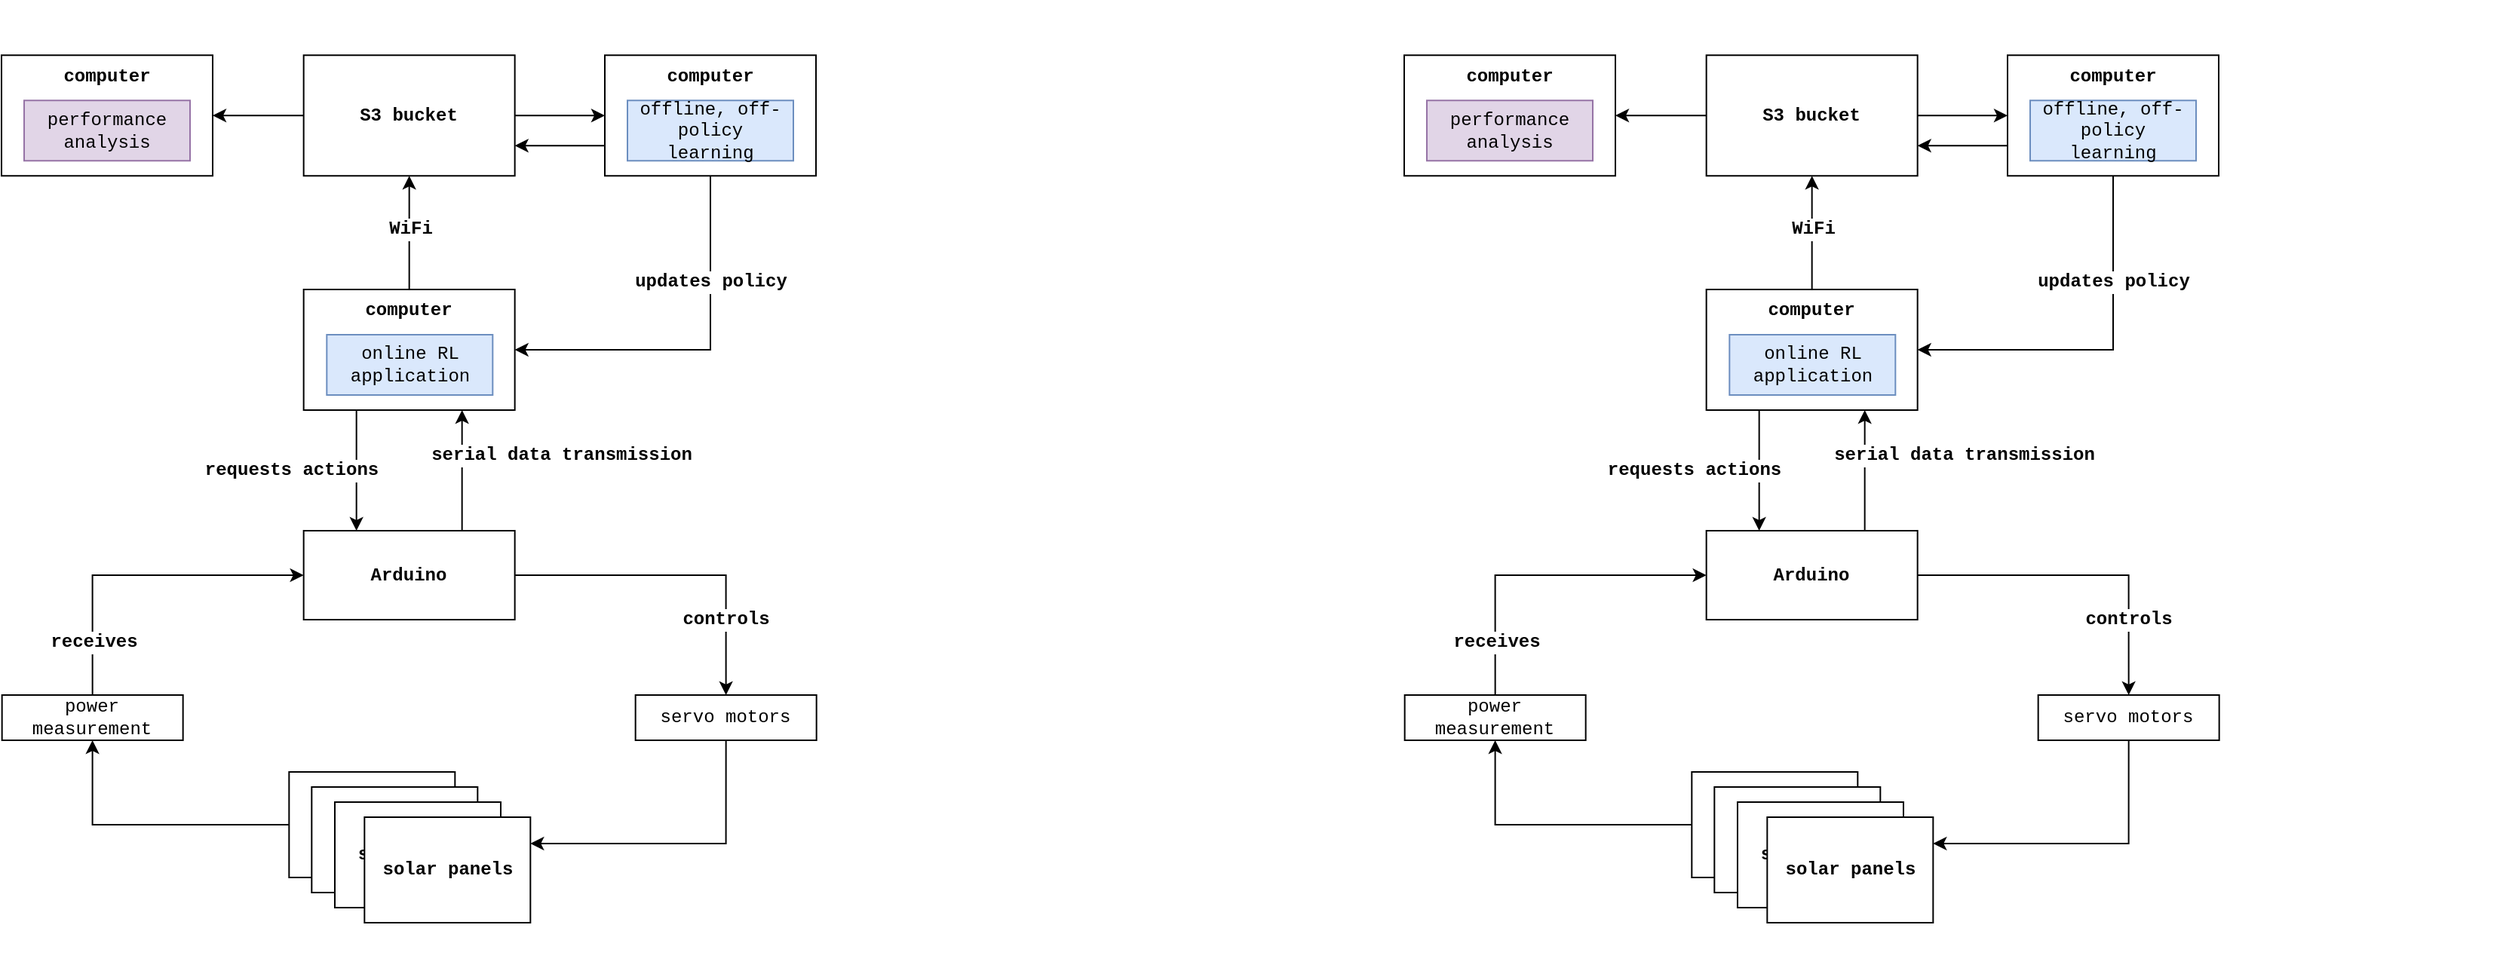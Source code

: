 <mxfile version="12.4.2" type="device" pages="3"><diagram name="system view" id="GbNXvZXNbblYhgYTu5nF"><mxGraphModel dx="3784" dy="2440" grid="1" gridSize="10" guides="1" tooltips="1" connect="1" arrows="1" fold="1" page="0" pageScale="1" pageWidth="850" pageHeight="1100" math="0" shadow="0"><root><mxCell id="c-qh4wQMp0vAqGszutQw-0"/><mxCell id="c-qh4wQMp0vAqGszutQw-1" parent="c-qh4wQMp0vAqGszutQw-0"/><mxCell id="94xb8XJEVq9hlSJnOf-9-32" value="" style="rounded=0;whiteSpace=wrap;html=1;fontFamily=Courier New;strokeColor=none;" vertex="1" parent="c-qh4wQMp0vAqGszutQw-1"><mxGeometry x="915.165" y="55.13" width="910" height="648.37" as="geometry"/></mxCell><mxCell id="zTyTlFKXJraIPpPaxPoK-0" style="edgeStyle=orthogonalEdgeStyle;rounded=0;orthogonalLoop=1;jettySize=auto;html=1;exitX=0;exitY=0.75;exitDx=0;exitDy=0;entryX=1;entryY=0.75;entryDx=0;entryDy=0;endArrow=classic;endFill=1;strokeColor=#000000;fontColor=#000000;fontFamily=Courier New;" edge="1" source="zTyTlFKXJraIPpPaxPoK-3" target="zTyTlFKXJraIPpPaxPoK-22" parent="c-qh4wQMp0vAqGszutQw-1"><mxGeometry relative="1" as="geometry"/></mxCell><mxCell id="zTyTlFKXJraIPpPaxPoK-44" style="edgeStyle=orthogonalEdgeStyle;rounded=0;orthogonalLoop=1;jettySize=auto;html=1;startArrow=classic;startFill=1;endArrow=none;endFill=0;fontFamily=Courier New;exitX=1;exitY=0.5;exitDx=0;exitDy=0;" edge="1" parent="c-qh4wQMp0vAqGszutQw-1" source="zTyTlFKXJraIPpPaxPoK-18" target="zTyTlFKXJraIPpPaxPoK-3"><mxGeometry relative="1" as="geometry"><Array as="points"><mxPoint x="640" y="287"/></Array></mxGeometry></mxCell><mxCell id="zTyTlFKXJraIPpPaxPoK-45" value="updates policy" style="text;html=1;align=center;verticalAlign=middle;resizable=0;points=[];;labelBackgroundColor=#ffffff;fontFamily=Courier New;fontStyle=1" vertex="1" connectable="0" parent="zTyTlFKXJraIPpPaxPoK-44"><mxGeometry x="0.128" y="37" relative="1" as="geometry"><mxPoint x="37" y="-37" as="offset"/></mxGeometry></mxCell><mxCell id="zTyTlFKXJraIPpPaxPoK-3" value="computer" style="rounded=0;whiteSpace=wrap;html=1;shadow=0;glass=0;comic=0;fontStyle=1;verticalAlign=top;fontFamily=Courier New;" vertex="1" parent="c-qh4wQMp0vAqGszutQw-1"><mxGeometry x="570" y="91.63" width="140" height="80" as="geometry"/></mxCell><mxCell id="zTyTlFKXJraIPpPaxPoK-38" style="edgeStyle=orthogonalEdgeStyle;rounded=0;orthogonalLoop=1;jettySize=auto;html=1;entryX=0.5;entryY=0;entryDx=0;entryDy=0;fontFamily=Courier New;endArrow=classic;endFill=1;" edge="1" parent="c-qh4wQMp0vAqGszutQw-1" source="zTyTlFKXJraIPpPaxPoK-8" target="zTyTlFKXJraIPpPaxPoK-13"><mxGeometry relative="1" as="geometry"/></mxCell><mxCell id="zTyTlFKXJraIPpPaxPoK-39" value="&lt;b&gt;controls&lt;/b&gt;" style="text;html=1;align=center;verticalAlign=middle;resizable=0;points=[];;labelBackgroundColor=#ffffff;fontFamily=Courier New;" vertex="1" connectable="0" parent="zTyTlFKXJraIPpPaxPoK-38"><mxGeometry x="0.714" y="-3" relative="1" as="geometry"><mxPoint x="2.9" y="-18.47" as="offset"/></mxGeometry></mxCell><mxCell id="zTyTlFKXJraIPpPaxPoK-46" style="edgeStyle=orthogonalEdgeStyle;rounded=0;orthogonalLoop=1;jettySize=auto;html=1;exitX=0.75;exitY=1;exitDx=0;exitDy=0;entryX=0.75;entryY=0;entryDx=0;entryDy=0;startArrow=classic;startFill=1;endArrow=none;endFill=0;fontFamily=Courier New;" edge="1" parent="c-qh4wQMp0vAqGszutQw-1" source="zTyTlFKXJraIPpPaxPoK-18" target="zTyTlFKXJraIPpPaxPoK-8"><mxGeometry relative="1" as="geometry"/></mxCell><mxCell id="zTyTlFKXJraIPpPaxPoK-47" value="serial data transmission" style="text;html=1;align=center;verticalAlign=middle;resizable=0;points=[];;labelBackgroundColor=#ffffff;fontFamily=Courier New;fontStyle=1" vertex="1" connectable="0" parent="zTyTlFKXJraIPpPaxPoK-46"><mxGeometry x="0.143" relative="1" as="geometry"><mxPoint x="65.29" y="-16.14" as="offset"/></mxGeometry></mxCell><mxCell id="zTyTlFKXJraIPpPaxPoK-8" value="Arduino" style="rounded=0;whiteSpace=wrap;html=1;shadow=0;glass=0;comic=0;fontStyle=1;verticalAlign=middle;strokeWidth=1;fontFamily=Courier New;" vertex="1" parent="c-qh4wQMp0vAqGszutQw-1"><mxGeometry x="370.33" y="407" width="140" height="59" as="geometry"/></mxCell><mxCell id="zTyTlFKXJraIPpPaxPoK-9" style="edgeStyle=orthogonalEdgeStyle;rounded=0;orthogonalLoop=1;jettySize=auto;html=1;exitX=0.5;exitY=0;exitDx=0;exitDy=0;entryX=0;entryY=0.5;entryDx=0;entryDy=0;strokeColor=#000000;fontColor=#000000;fontFamily=Courier New;" edge="1" source="zTyTlFKXJraIPpPaxPoK-11" target="zTyTlFKXJraIPpPaxPoK-8" parent="c-qh4wQMp0vAqGszutQw-1"><mxGeometry relative="1" as="geometry"/></mxCell><mxCell id="zTyTlFKXJraIPpPaxPoK-10" value="receives" style="text;html=1;align=center;verticalAlign=middle;resizable=0;points=[];;labelBackgroundColor=#ffffff;fontColor=#000000;fontStyle=1;fontFamily=Courier New;" vertex="1" connectable="0" parent="zTyTlFKXJraIPpPaxPoK-9"><mxGeometry x="-0.525" relative="1" as="geometry"><mxPoint x="0.33" y="17.17" as="offset"/></mxGeometry></mxCell><mxCell id="zTyTlFKXJraIPpPaxPoK-11" value="power measurement" style="rounded=0;whiteSpace=wrap;html=1;shadow=0;glass=0;comic=0;fontFamily=Courier New;" vertex="1" parent="c-qh4wQMp0vAqGszutQw-1"><mxGeometry x="170.33" y="516" width="120" height="30" as="geometry"/></mxCell><mxCell id="zTyTlFKXJraIPpPaxPoK-12" style="edgeStyle=orthogonalEdgeStyle;rounded=0;orthogonalLoop=1;jettySize=auto;html=1;exitX=0.5;exitY=1;exitDx=0;exitDy=0;entryX=1;entryY=0.25;entryDx=0;entryDy=0;strokeColor=#000000;fontColor=#000000;fontFamily=Courier New;" edge="1" source="zTyTlFKXJraIPpPaxPoK-13" target="zTyTlFKXJraIPpPaxPoK-27" parent="c-qh4wQMp0vAqGszutQw-1"><mxGeometry relative="1" as="geometry"/></mxCell><mxCell id="zTyTlFKXJraIPpPaxPoK-13" value="servo motors" style="rounded=0;whiteSpace=wrap;html=1;shadow=0;glass=0;comic=0;fontFamily=Courier New;" vertex="1" parent="c-qh4wQMp0vAqGszutQw-1"><mxGeometry x="590.33" y="516" width="120" height="30" as="geometry"/></mxCell><mxCell id="zTyTlFKXJraIPpPaxPoK-32" style="edgeStyle=orthogonalEdgeStyle;rounded=0;orthogonalLoop=1;jettySize=auto;html=1;entryX=0.5;entryY=1;entryDx=0;entryDy=0;fontFamily=Courier New;" edge="1" parent="c-qh4wQMp0vAqGszutQw-1" source="zTyTlFKXJraIPpPaxPoK-18" target="zTyTlFKXJraIPpPaxPoK-22"><mxGeometry relative="1" as="geometry"/></mxCell><mxCell id="zTyTlFKXJraIPpPaxPoK-33" value="WiFi" style="text;html=1;align=center;verticalAlign=middle;resizable=0;points=[];;labelBackgroundColor=#ffffff;fontFamily=Courier New;fontStyle=1" vertex="1" connectable="0" parent="zTyTlFKXJraIPpPaxPoK-32"><mxGeometry x="0.314" relative="1" as="geometry"><mxPoint y="9.31" as="offset"/></mxGeometry></mxCell><mxCell id="zTyTlFKXJraIPpPaxPoK-48" style="edgeStyle=orthogonalEdgeStyle;rounded=0;orthogonalLoop=1;jettySize=auto;html=1;exitX=0.25;exitY=0;exitDx=0;exitDy=0;entryX=0.25;entryY=1;entryDx=0;entryDy=0;startArrow=classic;startFill=1;endArrow=none;endFill=0;fontFamily=Courier New;" edge="1" parent="c-qh4wQMp0vAqGszutQw-1" source="zTyTlFKXJraIPpPaxPoK-8" target="zTyTlFKXJraIPpPaxPoK-18"><mxGeometry relative="1" as="geometry"/></mxCell><mxCell id="zTyTlFKXJraIPpPaxPoK-49" value="requests actions" style="text;html=1;align=center;verticalAlign=middle;resizable=0;points=[];;labelBackgroundColor=#ffffff;fontFamily=Courier New;fontStyle=1" vertex="1" connectable="0" parent="zTyTlFKXJraIPpPaxPoK-48"><mxGeometry x="-0.25" y="3" relative="1" as="geometry"><mxPoint x="-41.05" y="-10.43" as="offset"/></mxGeometry></mxCell><mxCell id="zTyTlFKXJraIPpPaxPoK-18" value="computer" style="rounded=0;whiteSpace=wrap;html=1;shadow=0;glass=0;comic=0;fontStyle=1;fontFamily=Courier New;verticalAlign=top;" vertex="1" parent="c-qh4wQMp0vAqGszutQw-1"><mxGeometry x="370.33" y="247" width="140" height="80" as="geometry"/></mxCell><mxCell id="zTyTlFKXJraIPpPaxPoK-19" value="online RL application" style="rounded=0;whiteSpace=wrap;html=1;shadow=0;glass=0;comic=0;fontStyle=0;fillColor=#dae8fc;strokeColor=#6c8ebf;fontFamily=Courier New;" vertex="1" parent="c-qh4wQMp0vAqGszutQw-1"><mxGeometry x="385.66" y="277" width="110" height="40" as="geometry"/></mxCell><mxCell id="zTyTlFKXJraIPpPaxPoK-20" style="edgeStyle=orthogonalEdgeStyle;rounded=0;orthogonalLoop=1;jettySize=auto;html=1;exitX=1;exitY=0.5;exitDx=0;exitDy=0;entryX=0;entryY=0.5;entryDx=0;entryDy=0;endArrow=classic;endFill=1;strokeColor=#000000;fontColor=#000000;fontFamily=Courier New;" edge="1" source="zTyTlFKXJraIPpPaxPoK-22" target="zTyTlFKXJraIPpPaxPoK-3" parent="c-qh4wQMp0vAqGszutQw-1"><mxGeometry relative="1" as="geometry"/></mxCell><mxCell id="zTyTlFKXJraIPpPaxPoK-21" style="edgeStyle=orthogonalEdgeStyle;rounded=0;orthogonalLoop=1;jettySize=auto;html=1;exitX=0;exitY=0.5;exitDx=0;exitDy=0;entryX=1;entryY=0.5;entryDx=0;entryDy=0;endArrow=classic;endFill=1;strokeColor=#000000;fontColor=#000000;fontFamily=Courier New;" edge="1" source="zTyTlFKXJraIPpPaxPoK-22" target="zTyTlFKXJraIPpPaxPoK-30" parent="c-qh4wQMp0vAqGszutQw-1"><mxGeometry relative="1" as="geometry"/></mxCell><mxCell id="zTyTlFKXJraIPpPaxPoK-22" value="S3 bucket" style="rounded=0;whiteSpace=wrap;html=1;shadow=0;glass=0;comic=0;fontStyle=1;fontFamily=Courier New;" vertex="1" parent="c-qh4wQMp0vAqGszutQw-1"><mxGeometry x="370.33" y="91.63" width="140" height="80" as="geometry"/></mxCell><mxCell id="zTyTlFKXJraIPpPaxPoK-23" value="" style="group;strokeWidth=1;fontFamily=Courier New;" vertex="1" connectable="0" parent="c-qh4wQMp0vAqGszutQw-1"><mxGeometry x="360.66" y="567" width="160" height="100" as="geometry"/></mxCell><mxCell id="zTyTlFKXJraIPpPaxPoK-24" value="solar panel" style="rounded=0;whiteSpace=wrap;html=1;shadow=0;glass=0;comic=0;fontStyle=1;fontFamily=Courier New;" vertex="1" parent="zTyTlFKXJraIPpPaxPoK-23"><mxGeometry width="110" height="70" as="geometry"/></mxCell><mxCell id="zTyTlFKXJraIPpPaxPoK-25" value="solar panel" style="rounded=0;whiteSpace=wrap;html=1;shadow=0;glass=0;comic=0;fontStyle=1;fontFamily=Courier New;" vertex="1" parent="zTyTlFKXJraIPpPaxPoK-23"><mxGeometry x="15" y="10" width="110" height="70" as="geometry"/></mxCell><mxCell id="zTyTlFKXJraIPpPaxPoK-26" value="solar panel" style="rounded=0;whiteSpace=wrap;html=1;shadow=0;glass=0;comic=0;fontStyle=1;fontFamily=Courier New;" vertex="1" parent="zTyTlFKXJraIPpPaxPoK-23"><mxGeometry x="30.33" y="20" width="110" height="70" as="geometry"/></mxCell><mxCell id="zTyTlFKXJraIPpPaxPoK-27" value="solar panels" style="rounded=0;whiteSpace=wrap;html=1;shadow=0;glass=0;comic=0;fontStyle=1;fontFamily=Courier New;" vertex="1" parent="zTyTlFKXJraIPpPaxPoK-23"><mxGeometry x="50" y="30" width="110" height="70" as="geometry"/></mxCell><mxCell id="zTyTlFKXJraIPpPaxPoK-28" style="edgeStyle=orthogonalEdgeStyle;rounded=0;orthogonalLoop=1;jettySize=auto;html=1;exitX=0;exitY=0.5;exitDx=0;exitDy=0;strokeColor=#000000;fontColor=#000000;endArrow=classic;endFill=1;fontFamily=Courier New;" edge="1" source="zTyTlFKXJraIPpPaxPoK-24" target="zTyTlFKXJraIPpPaxPoK-11" parent="c-qh4wQMp0vAqGszutQw-1"><mxGeometry relative="1" as="geometry"/></mxCell><mxCell id="zTyTlFKXJraIPpPaxPoK-29" value="offline, off-policy &lt;br&gt;learning" style="rounded=0;whiteSpace=wrap;html=1;shadow=0;glass=0;comic=0;fontStyle=0;fillColor=#dae8fc;strokeColor=#6c8ebf;fontFamily=Courier New;" vertex="1" parent="c-qh4wQMp0vAqGszutQw-1"><mxGeometry x="585" y="121.63" width="110" height="40" as="geometry"/></mxCell><mxCell id="zTyTlFKXJraIPpPaxPoK-30" value="computer" style="rounded=0;whiteSpace=wrap;html=1;shadow=0;glass=0;comic=0;fontStyle=1;verticalAlign=top;fontFamily=Courier New;" vertex="1" parent="c-qh4wQMp0vAqGszutQw-1"><mxGeometry x="170" y="91.63" width="140" height="80" as="geometry"/></mxCell><mxCell id="zTyTlFKXJraIPpPaxPoK-31" value="performance analysis" style="rounded=0;whiteSpace=wrap;html=1;shadow=0;glass=0;comic=0;fontStyle=0;fillColor=#e1d5e7;strokeColor=#9673a6;fontFamily=Courier New;" vertex="1" parent="c-qh4wQMp0vAqGszutQw-1"><mxGeometry x="185" y="121.63" width="110" height="40" as="geometry"/></mxCell><mxCell id="94xb8XJEVq9hlSJnOf-9-33" value="" style="group" vertex="1" connectable="0" parent="c-qh4wQMp0vAqGszutQw-1"><mxGeometry x="1100" y="91.63" width="540.33" height="575.37" as="geometry"/></mxCell><mxCell id="94xb8XJEVq9hlSJnOf-9-3" value="computer" style="rounded=0;whiteSpace=wrap;html=1;shadow=0;glass=0;comic=0;fontStyle=1;verticalAlign=top;fontFamily=Courier New;" vertex="1" parent="94xb8XJEVq9hlSJnOf-9-33"><mxGeometry x="400" width="140" height="80" as="geometry"/></mxCell><mxCell id="94xb8XJEVq9hlSJnOf-9-8" value="Arduino" style="rounded=0;whiteSpace=wrap;html=1;shadow=0;glass=0;comic=0;fontStyle=1;verticalAlign=middle;strokeWidth=1;fontFamily=Courier New;" vertex="1" parent="94xb8XJEVq9hlSJnOf-9-33"><mxGeometry x="200.33" y="315.37" width="140" height="59" as="geometry"/></mxCell><mxCell id="94xb8XJEVq9hlSJnOf-9-9" style="edgeStyle=orthogonalEdgeStyle;rounded=0;orthogonalLoop=1;jettySize=auto;html=1;exitX=0.5;exitY=0;exitDx=0;exitDy=0;entryX=0;entryY=0.5;entryDx=0;entryDy=0;strokeColor=#000000;fontColor=#000000;fontFamily=Courier New;" edge="1" source="94xb8XJEVq9hlSJnOf-9-11" target="94xb8XJEVq9hlSJnOf-9-8" parent="94xb8XJEVq9hlSJnOf-9-33"><mxGeometry relative="1" as="geometry"/></mxCell><mxCell id="94xb8XJEVq9hlSJnOf-9-10" value="receives" style="text;html=1;align=center;verticalAlign=middle;resizable=0;points=[];;labelBackgroundColor=#ffffff;fontColor=#000000;fontStyle=1;fontFamily=Courier New;" vertex="1" connectable="0" parent="94xb8XJEVq9hlSJnOf-9-9"><mxGeometry x="-0.525" relative="1" as="geometry"><mxPoint x="0.33" y="17.17" as="offset"/></mxGeometry></mxCell><mxCell id="94xb8XJEVq9hlSJnOf-9-11" value="power measurement" style="rounded=0;whiteSpace=wrap;html=1;shadow=0;glass=0;comic=0;fontFamily=Courier New;" vertex="1" parent="94xb8XJEVq9hlSJnOf-9-33"><mxGeometry x="0.33" y="424.37" width="120" height="30" as="geometry"/></mxCell><mxCell id="94xb8XJEVq9hlSJnOf-9-13" value="servo motors" style="rounded=0;whiteSpace=wrap;html=1;shadow=0;glass=0;comic=0;fontFamily=Courier New;" vertex="1" parent="94xb8XJEVq9hlSJnOf-9-33"><mxGeometry x="420.33" y="424.37" width="120" height="30" as="geometry"/></mxCell><mxCell id="94xb8XJEVq9hlSJnOf-9-4" style="edgeStyle=orthogonalEdgeStyle;rounded=0;orthogonalLoop=1;jettySize=auto;html=1;entryX=0.5;entryY=0;entryDx=0;entryDy=0;fontFamily=Courier New;endArrow=classic;endFill=1;" edge="1" source="94xb8XJEVq9hlSJnOf-9-8" target="94xb8XJEVq9hlSJnOf-9-13" parent="94xb8XJEVq9hlSJnOf-9-33"><mxGeometry relative="1" as="geometry"/></mxCell><mxCell id="94xb8XJEVq9hlSJnOf-9-5" value="&lt;b&gt;controls&lt;/b&gt;" style="text;html=1;align=center;verticalAlign=middle;resizable=0;points=[];;labelBackgroundColor=#ffffff;fontFamily=Courier New;" vertex="1" connectable="0" parent="94xb8XJEVq9hlSJnOf-9-4"><mxGeometry x="0.714" y="-3" relative="1" as="geometry"><mxPoint x="2.9" y="-18.47" as="offset"/></mxGeometry></mxCell><mxCell id="94xb8XJEVq9hlSJnOf-9-16" style="edgeStyle=orthogonalEdgeStyle;rounded=0;orthogonalLoop=1;jettySize=auto;html=1;exitX=0.25;exitY=0;exitDx=0;exitDy=0;entryX=0.25;entryY=1;entryDx=0;entryDy=0;startArrow=classic;startFill=1;endArrow=none;endFill=0;fontFamily=Courier New;" edge="1" source="94xb8XJEVq9hlSJnOf-9-8" target="94xb8XJEVq9hlSJnOf-9-18" parent="94xb8XJEVq9hlSJnOf-9-33"><mxGeometry relative="1" as="geometry"/></mxCell><mxCell id="94xb8XJEVq9hlSJnOf-9-17" value="requests actions" style="text;html=1;align=center;verticalAlign=middle;resizable=0;points=[];;labelBackgroundColor=#ffffff;fontFamily=Courier New;fontStyle=1" vertex="1" connectable="0" parent="94xb8XJEVq9hlSJnOf-9-16"><mxGeometry x="-0.25" y="3" relative="1" as="geometry"><mxPoint x="-41.05" y="-10.43" as="offset"/></mxGeometry></mxCell><mxCell id="94xb8XJEVq9hlSJnOf-9-18" value="computer" style="rounded=0;whiteSpace=wrap;html=1;shadow=0;glass=0;comic=0;fontStyle=1;fontFamily=Courier New;verticalAlign=top;" vertex="1" parent="94xb8XJEVq9hlSJnOf-9-33"><mxGeometry x="200.33" y="155.37" width="140" height="80" as="geometry"/></mxCell><mxCell id="94xb8XJEVq9hlSJnOf-9-1" style="edgeStyle=orthogonalEdgeStyle;rounded=0;orthogonalLoop=1;jettySize=auto;html=1;startArrow=classic;startFill=1;endArrow=none;endFill=0;fontFamily=Courier New;exitX=1;exitY=0.5;exitDx=0;exitDy=0;" edge="1" source="94xb8XJEVq9hlSJnOf-9-18" target="94xb8XJEVq9hlSJnOf-9-3" parent="94xb8XJEVq9hlSJnOf-9-33"><mxGeometry relative="1" as="geometry"><Array as="points"><mxPoint x="470" y="195.37"/></Array></mxGeometry></mxCell><mxCell id="94xb8XJEVq9hlSJnOf-9-2" value="updates policy" style="text;html=1;align=center;verticalAlign=middle;resizable=0;points=[];;labelBackgroundColor=#ffffff;fontFamily=Courier New;fontStyle=1" vertex="1" connectable="0" parent="94xb8XJEVq9hlSJnOf-9-1"><mxGeometry x="0.128" y="37" relative="1" as="geometry"><mxPoint x="37" y="-37" as="offset"/></mxGeometry></mxCell><mxCell id="94xb8XJEVq9hlSJnOf-9-6" style="edgeStyle=orthogonalEdgeStyle;rounded=0;orthogonalLoop=1;jettySize=auto;html=1;exitX=0.75;exitY=1;exitDx=0;exitDy=0;entryX=0.75;entryY=0;entryDx=0;entryDy=0;startArrow=classic;startFill=1;endArrow=none;endFill=0;fontFamily=Courier New;" edge="1" source="94xb8XJEVq9hlSJnOf-9-18" target="94xb8XJEVq9hlSJnOf-9-8" parent="94xb8XJEVq9hlSJnOf-9-33"><mxGeometry relative="1" as="geometry"/></mxCell><mxCell id="94xb8XJEVq9hlSJnOf-9-7" value="serial data transmission" style="text;html=1;align=center;verticalAlign=middle;resizable=0;points=[];;labelBackgroundColor=#ffffff;fontFamily=Courier New;fontStyle=1" vertex="1" connectable="0" parent="94xb8XJEVq9hlSJnOf-9-6"><mxGeometry x="0.143" relative="1" as="geometry"><mxPoint x="65.29" y="-16.14" as="offset"/></mxGeometry></mxCell><mxCell id="94xb8XJEVq9hlSJnOf-9-19" value="online RL application" style="rounded=0;whiteSpace=wrap;html=1;shadow=0;glass=0;comic=0;fontStyle=0;fillColor=#dae8fc;strokeColor=#6c8ebf;fontFamily=Courier New;" vertex="1" parent="94xb8XJEVq9hlSJnOf-9-33"><mxGeometry x="215.66" y="185.37" width="110" height="40" as="geometry"/></mxCell><mxCell id="94xb8XJEVq9hlSJnOf-9-20" style="edgeStyle=orthogonalEdgeStyle;rounded=0;orthogonalLoop=1;jettySize=auto;html=1;exitX=1;exitY=0.5;exitDx=0;exitDy=0;entryX=0;entryY=0.5;entryDx=0;entryDy=0;endArrow=classic;endFill=1;strokeColor=#000000;fontColor=#000000;fontFamily=Courier New;" edge="1" source="94xb8XJEVq9hlSJnOf-9-22" target="94xb8XJEVq9hlSJnOf-9-3" parent="94xb8XJEVq9hlSJnOf-9-33"><mxGeometry relative="1" as="geometry"/></mxCell><mxCell id="94xb8XJEVq9hlSJnOf-9-22" value="S3 bucket" style="rounded=0;whiteSpace=wrap;html=1;shadow=0;glass=0;comic=0;fontStyle=1;fontFamily=Courier New;" vertex="1" parent="94xb8XJEVq9hlSJnOf-9-33"><mxGeometry x="200.33" width="140" height="80" as="geometry"/></mxCell><mxCell id="94xb8XJEVq9hlSJnOf-9-0" style="edgeStyle=orthogonalEdgeStyle;rounded=0;orthogonalLoop=1;jettySize=auto;html=1;exitX=0;exitY=0.75;exitDx=0;exitDy=0;entryX=1;entryY=0.75;entryDx=0;entryDy=0;endArrow=classic;endFill=1;strokeColor=#000000;fontColor=#000000;fontFamily=Courier New;" edge="1" source="94xb8XJEVq9hlSJnOf-9-3" target="94xb8XJEVq9hlSJnOf-9-22" parent="94xb8XJEVq9hlSJnOf-9-33"><mxGeometry relative="1" as="geometry"/></mxCell><mxCell id="94xb8XJEVq9hlSJnOf-9-14" style="edgeStyle=orthogonalEdgeStyle;rounded=0;orthogonalLoop=1;jettySize=auto;html=1;entryX=0.5;entryY=1;entryDx=0;entryDy=0;fontFamily=Courier New;" edge="1" source="94xb8XJEVq9hlSJnOf-9-18" target="94xb8XJEVq9hlSJnOf-9-22" parent="94xb8XJEVq9hlSJnOf-9-33"><mxGeometry relative="1" as="geometry"/></mxCell><mxCell id="94xb8XJEVq9hlSJnOf-9-15" value="WiFi" style="text;html=1;align=center;verticalAlign=middle;resizable=0;points=[];;labelBackgroundColor=#ffffff;fontFamily=Courier New;fontStyle=1" vertex="1" connectable="0" parent="94xb8XJEVq9hlSJnOf-9-14"><mxGeometry x="0.314" relative="1" as="geometry"><mxPoint y="9.31" as="offset"/></mxGeometry></mxCell><mxCell id="94xb8XJEVq9hlSJnOf-9-23" value="" style="group;strokeWidth=1;fontFamily=Courier New;" vertex="1" connectable="0" parent="94xb8XJEVq9hlSJnOf-9-33"><mxGeometry x="190.66" y="475.37" width="160" height="100" as="geometry"/></mxCell><mxCell id="94xb8XJEVq9hlSJnOf-9-24" value="solar panel" style="rounded=0;whiteSpace=wrap;html=1;shadow=0;glass=0;comic=0;fontStyle=1;fontFamily=Courier New;" vertex="1" parent="94xb8XJEVq9hlSJnOf-9-23"><mxGeometry width="110" height="70" as="geometry"/></mxCell><mxCell id="94xb8XJEVq9hlSJnOf-9-25" value="solar panel" style="rounded=0;whiteSpace=wrap;html=1;shadow=0;glass=0;comic=0;fontStyle=1;fontFamily=Courier New;" vertex="1" parent="94xb8XJEVq9hlSJnOf-9-23"><mxGeometry x="15" y="10" width="110" height="70" as="geometry"/></mxCell><mxCell id="94xb8XJEVq9hlSJnOf-9-26" value="solar panel" style="rounded=0;whiteSpace=wrap;html=1;shadow=0;glass=0;comic=0;fontStyle=1;fontFamily=Courier New;" vertex="1" parent="94xb8XJEVq9hlSJnOf-9-23"><mxGeometry x="30.33" y="20" width="110" height="70" as="geometry"/></mxCell><mxCell id="94xb8XJEVq9hlSJnOf-9-27" value="solar panels" style="rounded=0;whiteSpace=wrap;html=1;shadow=0;glass=0;comic=0;fontStyle=1;fontFamily=Courier New;" vertex="1" parent="94xb8XJEVq9hlSJnOf-9-23"><mxGeometry x="50" y="30" width="110" height="70" as="geometry"/></mxCell><mxCell id="94xb8XJEVq9hlSJnOf-9-12" style="edgeStyle=orthogonalEdgeStyle;rounded=0;orthogonalLoop=1;jettySize=auto;html=1;exitX=0.5;exitY=1;exitDx=0;exitDy=0;entryX=1;entryY=0.25;entryDx=0;entryDy=0;strokeColor=#000000;fontColor=#000000;fontFamily=Courier New;" edge="1" source="94xb8XJEVq9hlSJnOf-9-13" target="94xb8XJEVq9hlSJnOf-9-27" parent="94xb8XJEVq9hlSJnOf-9-33"><mxGeometry relative="1" as="geometry"/></mxCell><mxCell id="94xb8XJEVq9hlSJnOf-9-28" style="edgeStyle=orthogonalEdgeStyle;rounded=0;orthogonalLoop=1;jettySize=auto;html=1;exitX=0;exitY=0.5;exitDx=0;exitDy=0;strokeColor=#000000;fontColor=#000000;endArrow=classic;endFill=1;fontFamily=Courier New;" edge="1" source="94xb8XJEVq9hlSJnOf-9-24" target="94xb8XJEVq9hlSJnOf-9-11" parent="94xb8XJEVq9hlSJnOf-9-33"><mxGeometry relative="1" as="geometry"/></mxCell><mxCell id="94xb8XJEVq9hlSJnOf-9-29" value="offline, off-policy &lt;br&gt;learning" style="rounded=0;whiteSpace=wrap;html=1;shadow=0;glass=0;comic=0;fontStyle=0;fillColor=#dae8fc;strokeColor=#6c8ebf;fontFamily=Courier New;" vertex="1" parent="94xb8XJEVq9hlSJnOf-9-33"><mxGeometry x="415" y="30" width="110" height="40" as="geometry"/></mxCell><mxCell id="94xb8XJEVq9hlSJnOf-9-30" value="computer" style="rounded=0;whiteSpace=wrap;html=1;shadow=0;glass=0;comic=0;fontStyle=1;verticalAlign=top;fontFamily=Courier New;" vertex="1" parent="94xb8XJEVq9hlSJnOf-9-33"><mxGeometry width="140" height="80" as="geometry"/></mxCell><mxCell id="94xb8XJEVq9hlSJnOf-9-21" style="edgeStyle=orthogonalEdgeStyle;rounded=0;orthogonalLoop=1;jettySize=auto;html=1;exitX=0;exitY=0.5;exitDx=0;exitDy=0;entryX=1;entryY=0.5;entryDx=0;entryDy=0;endArrow=classic;endFill=1;strokeColor=#000000;fontColor=#000000;fontFamily=Courier New;" edge="1" source="94xb8XJEVq9hlSJnOf-9-22" target="94xb8XJEVq9hlSJnOf-9-30" parent="94xb8XJEVq9hlSJnOf-9-33"><mxGeometry relative="1" as="geometry"/></mxCell><mxCell id="94xb8XJEVq9hlSJnOf-9-31" value="performance analysis" style="rounded=0;whiteSpace=wrap;html=1;shadow=0;glass=0;comic=0;fontStyle=0;fillColor=#e1d5e7;strokeColor=#9673a6;fontFamily=Courier New;" vertex="1" parent="94xb8XJEVq9hlSJnOf-9-33"><mxGeometry x="15" y="30" width="110" height="40" as="geometry"/></mxCell></root></mxGraphModel></diagram><diagram name="circuit" id="cMnfCcZ5XV314mNqy2rP"><mxGraphModel dx="1351" dy="871" grid="1" gridSize="10" guides="1" tooltips="1" connect="1" arrows="1" fold="1" page="0" pageScale="1" pageWidth="850" pageHeight="1100" math="0" shadow="0"><root><mxCell id="VxtI28l8p08yWnTWubHC-0"/><mxCell id="VxtI28l8p08yWnTWubHC-1" parent="VxtI28l8p08yWnTWubHC-0"/><mxCell id="VxtI28l8p08yWnTWubHC-2" style="edgeStyle=orthogonalEdgeStyle;rounded=0;orthogonalLoop=1;jettySize=auto;html=1;exitX=1;exitY=0.5;exitDx=0;exitDy=0;exitPerimeter=0;endArrow=none;endFill=0;strokeColor=#000000;fontColor=#000000;fontFamily=Courier New;" parent="VxtI28l8p08yWnTWubHC-1" source="VxtI28l8p08yWnTWubHC-4" edge="1"><mxGeometry relative="1" as="geometry"><mxPoint x="385.241" y="220" as="targetPoint"/></mxGeometry></mxCell><mxCell id="VxtI28l8p08yWnTWubHC-3" style="edgeStyle=orthogonalEdgeStyle;rounded=0;orthogonalLoop=1;jettySize=auto;html=1;exitX=0;exitY=0.5;exitDx=0;exitDy=0;exitPerimeter=0;entryX=0.5;entryY=0;entryDx=0;entryDy=0;entryPerimeter=0;endArrow=none;endFill=0;strokeColor=#000000;fontColor=#000000;fontFamily=Courier New;" parent="VxtI28l8p08yWnTWubHC-1" source="VxtI28l8p08yWnTWubHC-4" target="VxtI28l8p08yWnTWubHC-14" edge="1"><mxGeometry relative="1" as="geometry"><Array as="points"><mxPoint x="385" y="330"/><mxPoint x="450" y="330"/></Array></mxGeometry></mxCell><mxCell id="VxtI28l8p08yWnTWubHC-4" value="" style="pointerEvents=1;verticalLabelPosition=bottom;shadow=0;dashed=0;align=center;html=1;verticalAlign=top;shape=mxgraph.electrical.capacitors.capacitor_2;rounded=0;glass=0;comic=0;strokeWidth=1;fontColor=#67AB9F;rotation=-90;fontFamily=Courier New;" parent="VxtI28l8p08yWnTWubHC-1" vertex="1"><mxGeometry x="370" y="265" width="30" height="20" as="geometry"/></mxCell><mxCell id="VxtI28l8p08yWnTWubHC-5" style="edgeStyle=orthogonalEdgeStyle;rounded=0;orthogonalLoop=1;jettySize=auto;html=1;exitX=1;exitY=0.5;exitDx=0;exitDy=0;exitPerimeter=0;entryX=0;entryY=0.5;entryDx=0;entryDy=0;endArrow=none;endFill=0;strokeColor=#FF3333;fontColor=#000000;jumpStyle=arc;fontFamily=Courier New;" parent="VxtI28l8p08yWnTWubHC-1" source="VxtI28l8p08yWnTWubHC-7" target="VxtI28l8p08yWnTWubHC-13" edge="1"><mxGeometry relative="1" as="geometry"/></mxCell><mxCell id="VxtI28l8p08yWnTWubHC-6" style="edgeStyle=orthogonalEdgeStyle;rounded=0;orthogonalLoop=1;jettySize=auto;html=1;exitX=0;exitY=0.5;exitDx=0;exitDy=0;exitPerimeter=0;entryX=0.5;entryY=0;entryDx=0;entryDy=0;entryPerimeter=0;endArrow=none;endFill=0;strokeColor=#000000;fontColor=#000000;fontFamily=Courier New;" parent="VxtI28l8p08yWnTWubHC-1" source="VxtI28l8p08yWnTWubHC-7" target="VxtI28l8p08yWnTWubHC-14" edge="1"><mxGeometry relative="1" as="geometry"><Array as="points"><mxPoint x="320" y="330"/><mxPoint x="450" y="330"/></Array></mxGeometry></mxCell><mxCell id="VxtI28l8p08yWnTWubHC-7" value="" style="verticalLabelPosition=bottom;shadow=0;dashed=0;align=center;fillColor=#000000;html=1;verticalAlign=top;strokeWidth=1;shape=mxgraph.electrical.miscellaneous.monocell_battery;rounded=0;glass=0;comic=0;fontColor=#67AB9F;rotation=-90;fontFamily=Courier New;" parent="VxtI28l8p08yWnTWubHC-1" vertex="1"><mxGeometry x="306.25" y="258" width="27.5" height="30" as="geometry"/></mxCell><mxCell id="VxtI28l8p08yWnTWubHC-8" style="edgeStyle=orthogonalEdgeStyle;rounded=0;orthogonalLoop=1;jettySize=auto;html=1;exitX=0.5;exitY=1;exitDx=0;exitDy=0;entryX=0.5;entryY=0;entryDx=0;entryDy=0;entryPerimeter=0;endArrow=none;endFill=0;strokeColor=#000000;fontColor=#000000;fontFamily=Courier New;" parent="VxtI28l8p08yWnTWubHC-1" source="VxtI28l8p08yWnTWubHC-13" target="VxtI28l8p08yWnTWubHC-14" edge="1"><mxGeometry relative="1" as="geometry"/></mxCell><mxCell id="VxtI28l8p08yWnTWubHC-9" style="edgeStyle=orthogonalEdgeStyle;rounded=0;orthogonalLoop=1;jettySize=auto;html=1;exitX=1;exitY=0.5;exitDx=0;exitDy=0;entryX=1;entryY=0.5;entryDx=0;entryDy=0;entryPerimeter=0;endArrow=none;endFill=0;strokeColor=#000000;fontColor=#000000;fontFamily=Courier New;" parent="VxtI28l8p08yWnTWubHC-1" source="VxtI28l8p08yWnTWubHC-13" target="VxtI28l8p08yWnTWubHC-17" edge="1"><mxGeometry relative="1" as="geometry"/></mxCell><mxCell id="VxtI28l8p08yWnTWubHC-10" style="edgeStyle=orthogonalEdgeStyle;rounded=0;orthogonalLoop=1;jettySize=auto;html=1;exitX=1;exitY=0.5;exitDx=0;exitDy=0;entryX=0.5;entryY=1;entryDx=0;entryDy=0;endArrow=none;endFill=0;strokeColor=#FF3333;fontColor=#000000;jumpStyle=arc;fontFamily=Courier New;" parent="VxtI28l8p08yWnTWubHC-1" source="VxtI28l8p08yWnTWubHC-13" target="VxtI28l8p08yWnTWubHC-20" edge="1"><mxGeometry relative="1" as="geometry"/></mxCell><mxCell id="VxtI28l8p08yWnTWubHC-11" style="edgeStyle=orthogonalEdgeStyle;rounded=0;jumpStyle=arc;orthogonalLoop=1;jettySize=auto;html=1;exitX=1;exitY=0.5;exitDx=0;exitDy=0;entryX=0.5;entryY=1;entryDx=0;entryDy=0;endArrow=none;endFill=0;strokeColor=#FF3333;fontColor=#000000;fontFamily=Courier New;" parent="VxtI28l8p08yWnTWubHC-1" source="VxtI28l8p08yWnTWubHC-13" target="VxtI28l8p08yWnTWubHC-27" edge="1"><mxGeometry relative="1" as="geometry"/></mxCell><mxCell id="VxtI28l8p08yWnTWubHC-12" style="edgeStyle=orthogonalEdgeStyle;rounded=0;jumpStyle=none;orthogonalLoop=1;jettySize=auto;html=1;exitX=1;exitY=0.5;exitDx=0;exitDy=0;entryX=0.5;entryY=1;entryDx=0;entryDy=0;endArrow=none;endFill=0;strokeColor=#FF3333;strokeWidth=1;fontFamily=Courier New;" parent="VxtI28l8p08yWnTWubHC-1" source="VxtI28l8p08yWnTWubHC-13" target="VxtI28l8p08yWnTWubHC-49" edge="1"><mxGeometry relative="1" as="geometry"><Array as="points"><mxPoint x="980" y="220"/></Array></mxGeometry></mxCell><mxCell id="VxtI28l8p08yWnTWubHC-85" style="edgeStyle=orthogonalEdgeStyle;rounded=0;jumpStyle=none;orthogonalLoop=1;jettySize=auto;html=1;exitX=1;exitY=0.5;exitDx=0;exitDy=0;entryX=0;entryY=0.5;entryDx=0;entryDy=0;endArrow=none;endFill=0;strokeColor=#FF3333;strokeWidth=1;fontFamily=Courier New;" parent="VxtI28l8p08yWnTWubHC-1" source="VxtI28l8p08yWnTWubHC-13" target="VxtI28l8p08yWnTWubHC-67" edge="1"><mxGeometry relative="1" as="geometry"><Array as="points"><mxPoint x="760" y="220"/><mxPoint x="760" y="311"/></Array></mxGeometry></mxCell><mxCell id="VxtI28l8p08yWnTWubHC-13" value="&lt;font color=&quot;#000000&quot;&gt;&lt;b&gt;L7805 Regulator&lt;/b&gt;&lt;/font&gt;" style="rounded=0;whiteSpace=wrap;html=1;shadow=0;glass=0;comic=0;strokeWidth=1;fontColor=#67AB9F;fontFamily=Courier New;" parent="VxtI28l8p08yWnTWubHC-1" vertex="1"><mxGeometry x="410" y="200" width="80" height="40" as="geometry"/></mxCell><mxCell id="VxtI28l8p08yWnTWubHC-14" value="" style="pointerEvents=1;verticalLabelPosition=bottom;shadow=0;dashed=0;align=center;html=1;verticalAlign=top;shape=mxgraph.electrical.signal_sources.signal_ground;rounded=0;glass=0;comic=0;strokeWidth=1;fontColor=#67AB9F;fontFamily=Courier New;" parent="VxtI28l8p08yWnTWubHC-1" vertex="1"><mxGeometry x="440" y="361.5" width="20" height="10" as="geometry"/></mxCell><mxCell id="VxtI28l8p08yWnTWubHC-15" value="9V" style="text;html=1;align=center;verticalAlign=middle;resizable=0;points=[];;autosize=1;fontColor=#000000;fontStyle=1;fontFamily=Courier New;" parent="VxtI28l8p08yWnTWubHC-1" vertex="1"><mxGeometry x="280" y="265" width="30" height="20" as="geometry"/></mxCell><mxCell id="VxtI28l8p08yWnTWubHC-16" style="edgeStyle=orthogonalEdgeStyle;rounded=0;orthogonalLoop=1;jettySize=auto;html=1;exitX=0;exitY=0.5;exitDx=0;exitDy=0;exitPerimeter=0;entryX=0.5;entryY=0;entryDx=0;entryDy=0;entryPerimeter=0;endArrow=none;endFill=0;strokeColor=#000000;fontColor=#000000;fontFamily=Courier New;" parent="VxtI28l8p08yWnTWubHC-1" source="VxtI28l8p08yWnTWubHC-17" target="VxtI28l8p08yWnTWubHC-14" edge="1"><mxGeometry relative="1" as="geometry"><Array as="points"><mxPoint x="515" y="330"/><mxPoint x="450" y="330"/></Array></mxGeometry></mxCell><mxCell id="VxtI28l8p08yWnTWubHC-17" value="" style="pointerEvents=1;verticalLabelPosition=bottom;shadow=0;dashed=0;align=center;html=1;verticalAlign=top;shape=mxgraph.electrical.capacitors.capacitor_2;rounded=0;glass=0;comic=0;strokeWidth=1;fontColor=#67AB9F;rotation=-90;fontFamily=Courier New;" parent="VxtI28l8p08yWnTWubHC-1" vertex="1"><mxGeometry x="500" y="265" width="30" height="20" as="geometry"/></mxCell><mxCell id="VxtI28l8p08yWnTWubHC-18" value="" style="group;fontFamily=Courier New;" parent="VxtI28l8p08yWnTWubHC-1" vertex="1" connectable="0"><mxGeometry x="550" y="140" width="80" height="50" as="geometry"/></mxCell><mxCell id="VxtI28l8p08yWnTWubHC-19" value="&lt;font color=&quot;#000000&quot;&gt;&lt;b&gt;SG90 servo&lt;/b&gt;&lt;/font&gt;" style="rounded=0;whiteSpace=wrap;html=1;shadow=0;glass=0;comic=0;strokeWidth=1;fontColor=#67AB9F;verticalAlign=top;fontFamily=Courier New;" parent="VxtI28l8p08yWnTWubHC-18" vertex="1"><mxGeometry width="80" height="50" as="geometry"/></mxCell><mxCell id="VxtI28l8p08yWnTWubHC-20" value="+" style="rounded=0;whiteSpace=wrap;html=1;shadow=0;glass=0;comic=0;strokeWidth=1;fontColor=#000000;fontFamily=Courier New;" parent="VxtI28l8p08yWnTWubHC-18" vertex="1"><mxGeometry y="25" width="20" height="25" as="geometry"/></mxCell><mxCell id="VxtI28l8p08yWnTWubHC-21" value="&lt;font style=&quot;font-size: 6px&quot;&gt;PWM&lt;/font&gt;" style="rounded=0;whiteSpace=wrap;html=1;shadow=0;glass=0;comic=0;strokeWidth=1;fontColor=#000000;fontFamily=Courier New;" parent="VxtI28l8p08yWnTWubHC-18" vertex="1"><mxGeometry x="30" y="25" width="20" height="25" as="geometry"/></mxCell><mxCell id="VxtI28l8p08yWnTWubHC-22" value="-" style="rounded=0;whiteSpace=wrap;html=1;shadow=0;glass=0;comic=0;strokeWidth=1;fontColor=#000000;fontFamily=Courier New;" parent="VxtI28l8p08yWnTWubHC-18" vertex="1"><mxGeometry x="60" y="25" width="20" height="25" as="geometry"/></mxCell><mxCell id="VxtI28l8p08yWnTWubHC-23" value="10uF" style="text;html=1;align=center;verticalAlign=middle;resizable=0;points=[];;autosize=1;fontColor=#000000;fontStyle=1;fontFamily=Courier New;" parent="VxtI28l8p08yWnTWubHC-1" vertex="1"><mxGeometry x="520" y="263" width="40" height="20" as="geometry"/></mxCell><mxCell id="VxtI28l8p08yWnTWubHC-24" value="10uF" style="text;html=1;align=center;verticalAlign=middle;resizable=0;points=[];;autosize=1;fontColor=#000000;fontStyle=1;fontFamily=Courier New;" parent="VxtI28l8p08yWnTWubHC-1" vertex="1"><mxGeometry x="391" y="263" width="40" height="20" as="geometry"/></mxCell><mxCell id="VxtI28l8p08yWnTWubHC-25" value="" style="group;fontFamily=Courier New;" parent="VxtI28l8p08yWnTWubHC-1" vertex="1" connectable="0"><mxGeometry x="640" y="80" width="80" height="50" as="geometry"/></mxCell><mxCell id="VxtI28l8p08yWnTWubHC-26" value="&lt;font color=&quot;#000000&quot;&gt;&lt;b&gt;SG90 servo&lt;/b&gt;&lt;/font&gt;" style="rounded=0;whiteSpace=wrap;html=1;shadow=0;glass=0;comic=0;strokeWidth=1;fontColor=#67AB9F;verticalAlign=top;fontFamily=Courier New;" parent="VxtI28l8p08yWnTWubHC-25" vertex="1"><mxGeometry width="80" height="50" as="geometry"/></mxCell><mxCell id="VxtI28l8p08yWnTWubHC-27" value="+" style="rounded=0;whiteSpace=wrap;html=1;shadow=0;glass=0;comic=0;strokeWidth=1;fontColor=#000000;fontFamily=Courier New;" parent="VxtI28l8p08yWnTWubHC-25" vertex="1"><mxGeometry y="25" width="20" height="25" as="geometry"/></mxCell><mxCell id="VxtI28l8p08yWnTWubHC-28" value="&lt;font style=&quot;font-size: 6px&quot;&gt;PWM&lt;/font&gt;" style="rounded=0;whiteSpace=wrap;html=1;shadow=0;glass=0;comic=0;strokeWidth=1;fontColor=#000000;fontFamily=Courier New;" parent="VxtI28l8p08yWnTWubHC-25" vertex="1"><mxGeometry x="30" y="25" width="20" height="25" as="geometry"/></mxCell><mxCell id="VxtI28l8p08yWnTWubHC-29" value="-" style="rounded=0;whiteSpace=wrap;html=1;shadow=0;glass=0;comic=0;strokeWidth=1;fontColor=#000000;fontFamily=Courier New;" parent="VxtI28l8p08yWnTWubHC-25" vertex="1"><mxGeometry x="60" y="25" width="20" height="25" as="geometry"/></mxCell><mxCell id="VxtI28l8p08yWnTWubHC-30" value="" style="group;fontFamily=Courier New;" parent="VxtI28l8p08yWnTWubHC-1" vertex="1" connectable="0"><mxGeometry x="1349" y="118" width="90" height="60" as="geometry"/></mxCell><mxCell id="VxtI28l8p08yWnTWubHC-31" value="&lt;b&gt;solar panel&lt;/b&gt;" style="rounded=0;whiteSpace=wrap;html=1;shadow=0;glass=0;comic=0;strokeWidth=1;fontColor=#000000;verticalAlign=top;fontFamily=Courier New;" parent="VxtI28l8p08yWnTWubHC-30" vertex="1"><mxGeometry width="90" height="60" as="geometry"/></mxCell><mxCell id="VxtI28l8p08yWnTWubHC-32" value="+" style="rounded=0;whiteSpace=wrap;html=1;shadow=0;glass=0;comic=0;strokeWidth=1;fontColor=#000000;fontFamily=Courier New;" parent="VxtI28l8p08yWnTWubHC-30" vertex="1"><mxGeometry y="35" width="20" height="25" as="geometry"/></mxCell><mxCell id="VxtI28l8p08yWnTWubHC-33" value="-" style="rounded=0;whiteSpace=wrap;html=1;shadow=0;glass=0;comic=0;strokeWidth=1;fontColor=#000000;fontFamily=Courier New;" parent="VxtI28l8p08yWnTWubHC-30" vertex="1"><mxGeometry x="70" y="35" width="20" height="25" as="geometry"/></mxCell><mxCell id="VxtI28l8p08yWnTWubHC-34" style="edgeStyle=orthogonalEdgeStyle;rounded=0;orthogonalLoop=1;jettySize=auto;html=1;exitX=0.5;exitY=1;exitDx=0;exitDy=0;entryX=0.5;entryY=0;entryDx=0;entryDy=0;entryPerimeter=0;endArrow=none;endFill=0;jumpStyle=none;fontFamily=Courier New;" parent="VxtI28l8p08yWnTWubHC-1" source="VxtI28l8p08yWnTWubHC-22" target="VxtI28l8p08yWnTWubHC-14" edge="1"><mxGeometry relative="1" as="geometry"><Array as="points"><mxPoint x="620" y="330"/><mxPoint x="450" y="330"/></Array></mxGeometry></mxCell><mxCell id="VxtI28l8p08yWnTWubHC-35" style="edgeStyle=orthogonalEdgeStyle;rounded=0;orthogonalLoop=1;jettySize=auto;html=1;exitX=0.5;exitY=1;exitDx=0;exitDy=0;entryX=0.5;entryY=0;entryDx=0;entryDy=0;entryPerimeter=0;endArrow=none;endFill=0;jumpStyle=none;fontFamily=Courier New;" parent="VxtI28l8p08yWnTWubHC-1" source="VxtI28l8p08yWnTWubHC-29" target="VxtI28l8p08yWnTWubHC-14" edge="1"><mxGeometry relative="1" as="geometry"><Array as="points"><mxPoint x="710" y="330"/><mxPoint x="450" y="330"/></Array></mxGeometry></mxCell><mxCell id="VxtI28l8p08yWnTWubHC-36" style="edgeStyle=orthogonalEdgeStyle;rounded=0;orthogonalLoop=1;jettySize=auto;html=1;exitX=1;exitY=0.5;exitDx=0;exitDy=0;entryX=0.5;entryY=1;entryDx=0;entryDy=0;endArrow=none;endFill=0;jumpStyle=none;strokeColor=#6AD04B;strokeWidth=1;fontFamily=Courier New;" parent="VxtI28l8p08yWnTWubHC-1" source="VxtI28l8p08yWnTWubHC-77" target="VxtI28l8p08yWnTWubHC-21" edge="1"><mxGeometry relative="1" as="geometry"><Array as="points"><mxPoint x="931" y="320"/><mxPoint x="931" y="210"/><mxPoint x="591" y="210"/><mxPoint x="591" y="190"/></Array></mxGeometry></mxCell><mxCell id="VxtI28l8p08yWnTWubHC-38" value="&amp;nbsp;&amp;nbsp;" style="text;html=1;align=center;verticalAlign=middle;resizable=0;points=[];;autosize=1;fontFamily=Courier New;" parent="VxtI28l8p08yWnTWubHC-1" vertex="1"><mxGeometry x="647" y="569" width="30" height="20" as="geometry"/></mxCell><mxCell id="VxtI28l8p08yWnTWubHC-39" style="edgeStyle=orthogonalEdgeStyle;rounded=0;jumpStyle=none;orthogonalLoop=1;jettySize=auto;html=1;exitX=1;exitY=0.5;exitDx=0;exitDy=0;entryX=0.5;entryY=1;entryDx=0;entryDy=0;endArrow=none;endFill=0;strokeColor=#6AD04B;strokeWidth=1;fontFamily=Courier New;" parent="VxtI28l8p08yWnTWubHC-1" source="VxtI28l8p08yWnTWubHC-75" target="VxtI28l8p08yWnTWubHC-28" edge="1"><mxGeometry relative="1" as="geometry"><Array as="points"><mxPoint x="940" y="360"/><mxPoint x="940" y="200"/><mxPoint x="680" y="200"/></Array></mxGeometry></mxCell><mxCell id="VxtI28l8p08yWnTWubHC-40" style="edgeStyle=orthogonalEdgeStyle;rounded=0;jumpStyle=arc;orthogonalLoop=1;jettySize=auto;html=1;exitX=0.5;exitY=1;exitDx=0;exitDy=0;entryX=0;entryY=0.5;entryDx=0;entryDy=0;entryPerimeter=0;endArrow=none;endFill=0;fontFamily=Courier New;" parent="VxtI28l8p08yWnTWubHC-1" source="VxtI28l8p08yWnTWubHC-56" target="VxtI28l8p08yWnTWubHC-45" edge="1"><mxGeometry relative="1" as="geometry"/></mxCell><mxCell id="VxtI28l8p08yWnTWubHC-88" style="edgeStyle=orthogonalEdgeStyle;rounded=0;jumpStyle=none;orthogonalLoop=1;jettySize=auto;html=1;exitX=1;exitY=0.57;exitDx=0;exitDy=0;exitPerimeter=0;entryX=0.5;entryY=0;entryDx=0;entryDy=0;entryPerimeter=0;endArrow=none;endFill=0;strokeColor=#000000;strokeWidth=1;fontFamily=Courier New;" parent="VxtI28l8p08yWnTWubHC-1" source="VxtI28l8p08yWnTWubHC-43" target="VxtI28l8p08yWnTWubHC-83" edge="1"><mxGeometry relative="1" as="geometry"><Array as="points"><mxPoint x="1259" y="387"/></Array></mxGeometry></mxCell><mxCell id="VxtI28l8p08yWnTWubHC-43" value="" style="verticalLabelPosition=bottom;shadow=0;dashed=0;align=center;html=1;verticalAlign=top;shape=mxgraph.electrical.opto_electronics.led_2;pointerEvents=1;rotation=90;fontFamily=Courier New;" parent="VxtI28l8p08yWnTWubHC-1" vertex="1"><mxGeometry x="1243" y="320" width="33.75" height="18.75" as="geometry"/></mxCell><mxCell id="VxtI28l8p08yWnTWubHC-44" style="edgeStyle=orthogonalEdgeStyle;rounded=0;jumpStyle=arc;orthogonalLoop=1;jettySize=auto;html=1;exitX=1;exitY=0.5;exitDx=0;exitDy=0;exitPerimeter=0;entryX=0;entryY=0.57;entryDx=0;entryDy=0;entryPerimeter=0;endArrow=none;endFill=0;fontFamily=Courier New;" parent="VxtI28l8p08yWnTWubHC-1" source="VxtI28l8p08yWnTWubHC-45" target="VxtI28l8p08yWnTWubHC-43" edge="1"><mxGeometry relative="1" as="geometry"/></mxCell><mxCell id="VxtI28l8p08yWnTWubHC-45" value="" style="pointerEvents=1;verticalLabelPosition=bottom;shadow=0;dashed=0;align=center;html=1;verticalAlign=top;shape=mxgraph.electrical.resistors.resistor_2;rotation=90;fontFamily=Courier New;" parent="VxtI28l8p08yWnTWubHC-1" vertex="1"><mxGeometry x="1234" y="264" width="50" height="10" as="geometry"/></mxCell><mxCell id="VxtI28l8p08yWnTWubHC-47" value="" style="group;fontFamily=Courier New;" parent="VxtI28l8p08yWnTWubHC-1" vertex="1" connectable="0"><mxGeometry x="960" y="100" width="320" height="80" as="geometry"/></mxCell><mxCell id="VxtI28l8p08yWnTWubHC-48" value="&lt;b&gt;Adafruit&lt;br&gt;INA260&lt;/b&gt;" style="rounded=0;whiteSpace=wrap;html=1;shadow=0;glass=0;comic=0;strokeWidth=1;fontColor=#000000;verticalAlign=top;fontFamily=Courier New;" parent="VxtI28l8p08yWnTWubHC-47" vertex="1"><mxGeometry width="320" height="80" as="geometry"/></mxCell><mxCell id="VxtI28l8p08yWnTWubHC-49" value="5V" style="rounded=0;whiteSpace=wrap;html=1;shadow=0;glass=0;comic=0;strokeWidth=1;fontColor=#000000;fontFamily=Courier New;" parent="VxtI28l8p08yWnTWubHC-47" vertex="1"><mxGeometry y="55" width="40" height="25" as="geometry"/></mxCell><mxCell id="VxtI28l8p08yWnTWubHC-50" value="GND" style="rounded=0;whiteSpace=wrap;html=1;shadow=0;glass=0;comic=0;strokeWidth=1;fontColor=#000000;fontFamily=Courier New;" parent="VxtI28l8p08yWnTWubHC-47" vertex="1"><mxGeometry x="40" y="55" width="40" height="25" as="geometry"/></mxCell><mxCell id="VxtI28l8p08yWnTWubHC-51" value="I2C" style="rounded=0;whiteSpace=wrap;html=1;shadow=0;glass=0;comic=0;strokeWidth=1;fontColor=#000000;fontFamily=Courier New;" parent="VxtI28l8p08yWnTWubHC-47" vertex="1"><mxGeometry x="80" y="55" width="40" height="25" as="geometry"/></mxCell><mxCell id="VxtI28l8p08yWnTWubHC-52" value="I2C" style="rounded=0;whiteSpace=wrap;html=1;shadow=0;glass=0;comic=0;strokeWidth=1;fontColor=#000000;fontFamily=Courier New;" parent="VxtI28l8p08yWnTWubHC-47" vertex="1"><mxGeometry x="120" y="55" width="40" height="25" as="geometry"/></mxCell><mxCell id="VxtI28l8p08yWnTWubHC-53" value="ALT" style="rounded=0;whiteSpace=wrap;html=1;shadow=0;glass=0;comic=0;strokeWidth=1;fontColor=#000000;fontFamily=Courier New;" parent="VxtI28l8p08yWnTWubHC-47" vertex="1"><mxGeometry x="160" y="55" width="40" height="25" as="geometry"/></mxCell><mxCell id="VxtI28l8p08yWnTWubHC-54" value="Vbus" style="rounded=0;whiteSpace=wrap;html=1;shadow=0;glass=0;comic=0;strokeWidth=1;fontColor=#000000;fontFamily=Courier New;" parent="VxtI28l8p08yWnTWubHC-47" vertex="1"><mxGeometry x="200" y="55" width="40" height="25" as="geometry"/></mxCell><mxCell id="VxtI28l8p08yWnTWubHC-55" value="Vin+" style="rounded=0;whiteSpace=wrap;html=1;shadow=0;glass=0;comic=0;strokeWidth=1;fontColor=#000000;fontFamily=Courier New;" parent="VxtI28l8p08yWnTWubHC-47" vertex="1"><mxGeometry x="240" y="55" width="40" height="25" as="geometry"/></mxCell><mxCell id="VxtI28l8p08yWnTWubHC-56" value="Vin-" style="rounded=0;whiteSpace=wrap;html=1;shadow=0;glass=0;comic=0;strokeWidth=1;fontColor=#000000;fontFamily=Courier New;" parent="VxtI28l8p08yWnTWubHC-47" vertex="1"><mxGeometry x="280" y="55" width="40" height="25" as="geometry"/></mxCell><mxCell id="VxtI28l8p08yWnTWubHC-57" value="empty" style="text;html=1;align=center;verticalAlign=middle;resizable=0;points=[];;autosize=1;fontFamily=Courier New;fontSize=9;" parent="VxtI28l8p08yWnTWubHC-47" vertex="1"><mxGeometry x="200" y="35" width="40" height="20" as="geometry"/></mxCell><mxCell id="VxtI28l8p08yWnTWubHC-58" value="empty" style="text;html=1;align=center;verticalAlign=middle;resizable=0;points=[];;autosize=1;fontFamily=Courier New;fontSize=9;" parent="VxtI28l8p08yWnTWubHC-47" vertex="1"><mxGeometry x="160" y="35" width="40" height="20" as="geometry"/></mxCell><mxCell id="VxtI28l8p08yWnTWubHC-59" style="edgeStyle=orthogonalEdgeStyle;rounded=0;jumpStyle=arc;orthogonalLoop=1;jettySize=auto;html=1;exitX=0.5;exitY=1;exitDx=0;exitDy=0;endArrow=none;endFill=0;entryX=0;entryY=0.5;entryDx=0;entryDy=0;strokeWidth=1;strokeColor=#007FFF;fontFamily=Courier New;" parent="VxtI28l8p08yWnTWubHC-1" source="VxtI28l8p08yWnTWubHC-51" target="VxtI28l8p08yWnTWubHC-79" edge="1"><mxGeometry relative="1" as="geometry"><mxPoint x="770" y="350" as="targetPoint"/><Array as="points"><mxPoint x="1060" y="280"/><mxPoint x="970" y="280"/><mxPoint x="970" y="630"/><mxPoint x="770" y="630"/><mxPoint x="770" y="442"/></Array></mxGeometry></mxCell><mxCell id="VxtI28l8p08yWnTWubHC-60" style="edgeStyle=orthogonalEdgeStyle;rounded=0;jumpStyle=arc;orthogonalLoop=1;jettySize=auto;html=1;exitX=0.5;exitY=1;exitDx=0;exitDy=0;entryX=0;entryY=0.5;entryDx=0;entryDy=0;endArrow=none;endFill=0;strokeWidth=1;strokeColor=#007FFF;fontFamily=Courier New;" parent="VxtI28l8p08yWnTWubHC-1" source="VxtI28l8p08yWnTWubHC-52" target="VxtI28l8p08yWnTWubHC-80" edge="1"><mxGeometry relative="1" as="geometry"><Array as="points"><mxPoint x="1100" y="290"/><mxPoint x="980" y="290"/><mxPoint x="980" y="640"/><mxPoint x="760" y="640"/><mxPoint x="760" y="461"/></Array></mxGeometry></mxCell><mxCell id="VxtI28l8p08yWnTWubHC-63" value="1k" style="text;html=1;align=center;verticalAlign=middle;resizable=0;points=[];;autosize=1;fontStyle=1;fontFamily=Courier New;" parent="VxtI28l8p08yWnTWubHC-1" vertex="1"><mxGeometry x="1269" y="258" width="30" height="20" as="geometry"/></mxCell><mxCell id="VxtI28l8p08yWnTWubHC-64" value="" style="group;fontFamily=Courier New;fontSize=12;" parent="VxtI28l8p08yWnTWubHC-1" vertex="1" connectable="0"><mxGeometry x="790" y="274" width="110" height="240" as="geometry"/></mxCell><mxCell id="VxtI28l8p08yWnTWubHC-65" value="" style="group;fillColor=#ffffff;strokeColor=#82b366;fontFamily=Courier New;" parent="VxtI28l8p08yWnTWubHC-64" vertex="1" connectable="0"><mxGeometry width="110" height="240" as="geometry"/></mxCell><mxCell id="VxtI28l8p08yWnTWubHC-66" value="&lt;b style=&quot;font-size: 10px&quot;&gt;Arduino&lt;br&gt;Uno&lt;/b&gt;" style="rounded=0;whiteSpace=wrap;html=1;shadow=0;glass=0;comic=0;strokeWidth=1;fillColor=#d5e8d4;strokeColor=#82b366;fontFamily=Courier New;" parent="VxtI28l8p08yWnTWubHC-64" vertex="1"><mxGeometry width="110" height="240" as="geometry"/></mxCell><mxCell id="VxtI28l8p08yWnTWubHC-67" value="5V" style="rounded=0;whiteSpace=wrap;html=1;shadow=0;glass=0;comic=0;strokeWidth=1;fontColor=#000000;fontFamily=Courier New;" parent="VxtI28l8p08yWnTWubHC-64" vertex="1"><mxGeometry y="30" width="30" height="15" as="geometry"/></mxCell><mxCell id="VxtI28l8p08yWnTWubHC-68" value="GND" style="rounded=0;whiteSpace=wrap;html=1;shadow=0;glass=0;comic=0;strokeWidth=1;fontColor=#000000;fontFamily=Courier New;" parent="VxtI28l8p08yWnTWubHC-64" vertex="1"><mxGeometry y="50" width="30" height="15" as="geometry"/></mxCell><mxCell id="VxtI28l8p08yWnTWubHC-69" value="A0" style="rounded=0;whiteSpace=wrap;html=1;shadow=0;glass=0;comic=0;strokeWidth=1;fontColor=#000000;fontFamily=Courier New;" parent="VxtI28l8p08yWnTWubHC-64" vertex="1"><mxGeometry y="100" width="30" height="15" as="geometry"/></mxCell><mxCell id="VxtI28l8p08yWnTWubHC-70" value="A1" style="rounded=0;whiteSpace=wrap;html=1;shadow=0;glass=0;comic=0;strokeWidth=1;fontColor=#000000;fontFamily=Courier New;" parent="VxtI28l8p08yWnTWubHC-64" vertex="1"><mxGeometry y="120" width="30" height="15" as="geometry"/></mxCell><mxCell id="VxtI28l8p08yWnTWubHC-71" value="A2" style="rounded=0;whiteSpace=wrap;html=1;shadow=0;glass=0;comic=0;strokeWidth=1;fontColor=#000000;fontFamily=Courier New;" parent="VxtI28l8p08yWnTWubHC-64" vertex="1"><mxGeometry y="140" width="30" height="15" as="geometry"/></mxCell><mxCell id="VxtI28l8p08yWnTWubHC-72" value="Rx" style="rounded=0;whiteSpace=wrap;html=1;shadow=0;glass=0;comic=0;strokeWidth=1;fontColor=#000000;fontFamily=Courier New;" parent="VxtI28l8p08yWnTWubHC-64" vertex="1"><mxGeometry x="80" y="140" width="30" height="15" as="geometry"/></mxCell><mxCell id="VxtI28l8p08yWnTWubHC-73" value="Tx" style="rounded=0;whiteSpace=wrap;html=1;shadow=0;glass=0;comic=0;strokeWidth=1;fontColor=#000000;fontFamily=Courier New;" parent="VxtI28l8p08yWnTWubHC-64" vertex="1"><mxGeometry x="80" y="120" width="30" height="15" as="geometry"/></mxCell><mxCell id="VxtI28l8p08yWnTWubHC-74" value="2" style="rounded=0;whiteSpace=wrap;html=1;shadow=0;glass=0;comic=0;strokeWidth=1;fontColor=#000000;fontFamily=Courier New;" parent="VxtI28l8p08yWnTWubHC-64" vertex="1"><mxGeometry x="80" y="100" width="30" height="15" as="geometry"/></mxCell><mxCell id="VxtI28l8p08yWnTWubHC-75" value="~3" style="rounded=0;whiteSpace=wrap;html=1;shadow=0;glass=0;comic=0;strokeWidth=1;fontColor=#000000;fontFamily=Courier New;" parent="VxtI28l8p08yWnTWubHC-64" vertex="1"><mxGeometry x="80" y="79" width="30" height="15" as="geometry"/></mxCell><mxCell id="VxtI28l8p08yWnTWubHC-76" value="4" style="rounded=0;whiteSpace=wrap;html=1;shadow=0;glass=0;comic=0;strokeWidth=1;fontColor=#000000;fontFamily=Courier New;" parent="VxtI28l8p08yWnTWubHC-64" vertex="1"><mxGeometry x="80" y="59" width="30" height="15" as="geometry"/></mxCell><mxCell id="VxtI28l8p08yWnTWubHC-77" value="~5" style="rounded=0;whiteSpace=wrap;html=1;shadow=0;glass=0;comic=0;strokeWidth=1;fontColor=#000000;fontFamily=Courier New;" parent="VxtI28l8p08yWnTWubHC-64" vertex="1"><mxGeometry x="80" y="38" width="30" height="15" as="geometry"/></mxCell><mxCell id="VxtI28l8p08yWnTWubHC-78" value="7" style="rounded=0;whiteSpace=wrap;html=1;shadow=0;glass=0;comic=0;strokeWidth=1;fontColor=#000000;fontFamily=Courier New;" parent="VxtI28l8p08yWnTWubHC-64" vertex="1"><mxGeometry x="80" y="17" width="30" height="15" as="geometry"/></mxCell><mxCell id="VxtI28l8p08yWnTWubHC-79" value="A4" style="rounded=0;whiteSpace=wrap;html=1;shadow=0;glass=0;comic=0;strokeWidth=1;fontColor=#000000;fontFamily=Courier New;" parent="VxtI28l8p08yWnTWubHC-64" vertex="1"><mxGeometry y="160" width="30" height="15" as="geometry"/></mxCell><mxCell id="VxtI28l8p08yWnTWubHC-80" value="A5" style="rounded=0;whiteSpace=wrap;html=1;shadow=0;glass=0;comic=0;strokeWidth=1;fontColor=#000000;fontFamily=Courier New;" parent="VxtI28l8p08yWnTWubHC-64" vertex="1"><mxGeometry y="180" width="30" height="15" as="geometry"/></mxCell><mxCell id="VxtI28l8p08yWnTWubHC-81" value="SDA" style="text;html=1;align=center;verticalAlign=middle;resizable=0;points=[];;autosize=1;fontFamily=Courier New;" parent="VxtI28l8p08yWnTWubHC-64" vertex="1"><mxGeometry x="30" y="157.5" width="40" height="20" as="geometry"/></mxCell><mxCell id="VxtI28l8p08yWnTWubHC-82" value="SCL" style="text;html=1;align=center;verticalAlign=middle;resizable=0;points=[];;autosize=1;fontFamily=Courier New;" parent="VxtI28l8p08yWnTWubHC-64" vertex="1"><mxGeometry x="30" y="177.5" width="40" height="20" as="geometry"/></mxCell><mxCell id="VxtI28l8p08yWnTWubHC-83" value="" style="pointerEvents=1;verticalLabelPosition=bottom;shadow=0;dashed=0;align=center;html=1;verticalAlign=top;shape=mxgraph.electrical.signal_sources.signal_ground;rounded=0;glass=0;comic=0;strokeWidth=1;fontColor=#67AB9F;fontFamily=Courier New;" parent="VxtI28l8p08yWnTWubHC-1" vertex="1"><mxGeometry x="1214" y="398" width="20" height="10" as="geometry"/></mxCell><mxCell id="VxtI28l8p08yWnTWubHC-86" style="edgeStyle=orthogonalEdgeStyle;rounded=0;jumpStyle=none;orthogonalLoop=1;jettySize=auto;html=1;exitX=0;exitY=0.5;exitDx=0;exitDy=0;entryX=0.52;entryY=0.49;entryDx=0;entryDy=0;entryPerimeter=0;endArrow=none;endFill=0;strokeColor=#000000;strokeWidth=1;fontFamily=Courier New;" parent="VxtI28l8p08yWnTWubHC-1" source="VxtI28l8p08yWnTWubHC-68" target="VxtI28l8p08yWnTWubHC-14" edge="1"><mxGeometry relative="1" as="geometry"><Array as="points"><mxPoint x="790" y="330"/><mxPoint x="450" y="330"/></Array></mxGeometry></mxCell><mxCell id="VxtI28l8p08yWnTWubHC-87" style="edgeStyle=orthogonalEdgeStyle;rounded=0;jumpStyle=none;orthogonalLoop=1;jettySize=auto;html=1;exitX=0.5;exitY=1;exitDx=0;exitDy=0;entryX=0.5;entryY=1;entryDx=0;entryDy=0;endArrow=none;endFill=0;strokeColor=#FF3333;strokeWidth=1;fontFamily=Courier New;" parent="VxtI28l8p08yWnTWubHC-1" source="VxtI28l8p08yWnTWubHC-32" target="VxtI28l8p08yWnTWubHC-55" edge="1"><mxGeometry relative="1" as="geometry"/></mxCell><mxCell id="VxtI28l8p08yWnTWubHC-89" style="edgeStyle=orthogonalEdgeStyle;rounded=0;jumpStyle=none;orthogonalLoop=1;jettySize=auto;html=1;exitX=0.5;exitY=1;exitDx=0;exitDy=0;entryX=0.5;entryY=0;entryDx=0;entryDy=0;entryPerimeter=0;endArrow=none;endFill=0;strokeColor=#000000;strokeWidth=1;fontFamily=Courier New;" parent="VxtI28l8p08yWnTWubHC-1" source="VxtI28l8p08yWnTWubHC-33" target="VxtI28l8p08yWnTWubHC-83" edge="1"><mxGeometry relative="1" as="geometry"><Array as="points"><mxPoint x="1429" y="387"/><mxPoint x="1224" y="387"/></Array></mxGeometry></mxCell><mxCell id="VxtI28l8p08yWnTWubHC-90" style="edgeStyle=orthogonalEdgeStyle;rounded=0;jumpStyle=none;orthogonalLoop=1;jettySize=auto;html=1;exitX=0.5;exitY=1;exitDx=0;exitDy=0;entryX=0.5;entryY=0;entryDx=0;entryDy=0;entryPerimeter=0;endArrow=none;endFill=0;strokeColor=#000000;strokeWidth=1;fontFamily=Courier New;" parent="VxtI28l8p08yWnTWubHC-1" source="VxtI28l8p08yWnTWubHC-50" target="VxtI28l8p08yWnTWubHC-83" edge="1"><mxGeometry relative="1" as="geometry"><Array as="points"><mxPoint x="1020" y="387"/><mxPoint x="1224" y="387"/></Array></mxGeometry></mxCell></root></mxGraphModel></diagram><diagram id="XlzpitXnaBCkKMiLsM02" name="agent_firmware_interface"><mxGraphModel dx="1113" dy="1818" grid="1" gridSize="10" guides="1" tooltips="1" connect="1" arrows="1" fold="1" page="1" pageScale="1" pageWidth="850" pageHeight="1100" math="0" shadow="0"><root><mxCell id="XZS3vzNB59odNnsFlFAd-0"/><mxCell id="XZS3vzNB59odNnsFlFAd-1" parent="XZS3vzNB59odNnsFlFAd-0"/><mxCell id="XZS3vzNB59odNnsFlFAd-15" value="&lt;b&gt;Arduino&lt;/b&gt;" style="rounded=0;whiteSpace=wrap;html=1;fillColor=#d5e8d4;fontFamily=Courier New;fontSize=12;strokeColor=#82b366;verticalAlign=top;" parent="XZS3vzNB59odNnsFlFAd-1" vertex="1"><mxGeometry x="210" y="310" width="500" height="250" as="geometry"/></mxCell><mxCell id="XZS3vzNB59odNnsFlFAd-19" style="edgeStyle=orthogonalEdgeStyle;rounded=0;jumpStyle=none;orthogonalLoop=1;jettySize=auto;html=1;exitX=0.5;exitY=1;exitDx=0;exitDy=0;entryX=0.5;entryY=0;entryDx=0;entryDy=0;endArrow=classic;endFill=1;strokeColor=#000000;strokeWidth=1;fontFamily=Courier New;fontSize=12;startArrow=classic;startFill=1;" parent="XZS3vzNB59odNnsFlFAd-1" source="XZS3vzNB59odNnsFlFAd-14" target="XZS3vzNB59odNnsFlFAd-15" edge="1"><mxGeometry relative="1" as="geometry"/></mxCell><mxCell id="XZS3vzNB59odNnsFlFAd-20" value="serial" style="text;html=1;align=center;verticalAlign=middle;resizable=0;points=[];;labelBackgroundColor=#ffffff;fontSize=12;fontFamily=Courier New;" parent="XZS3vzNB59odNnsFlFAd-19" vertex="1" connectable="0"><mxGeometry x="0.083" y="-2" relative="1" as="geometry"><mxPoint x="1.67" y="-8" as="offset"/></mxGeometry></mxCell><mxCell id="XZS3vzNB59odNnsFlFAd-14" value="Python" style="rounded=0;whiteSpace=wrap;html=1;fillColor=#dae8fc;fontFamily=Courier New;fontSize=12;strokeColor=#6c8ebf;fontStyle=1;verticalAlign=top;" parent="XZS3vzNB59odNnsFlFAd-1" vertex="1"><mxGeometry x="210" y="-60" width="500" height="290" as="geometry"/></mxCell><mxCell id="XZS3vzNB59odNnsFlFAd-2" value="RL agent" style="rounded=0;whiteSpace=wrap;html=1;fillColor=#ffffff;fontFamily=Courier New;fontSize=12;" parent="XZS3vzNB59odNnsFlFAd-1" vertex="1"><mxGeometry x="240" y="-30" width="440" height="40" as="geometry"/></mxCell><mxCell id="XZS3vzNB59odNnsFlFAd-25" style="edgeStyle=orthogonalEdgeStyle;rounded=0;jumpStyle=none;orthogonalLoop=1;jettySize=auto;html=1;exitX=0.75;exitY=1;exitDx=0;exitDy=0;entryX=0.5;entryY=0;entryDx=0;entryDy=0;startArrow=none;startFill=0;endArrow=classic;endFill=1;strokeColor=#000000;strokeWidth=1;fontFamily=Courier New;fontSize=12;" parent="XZS3vzNB59odNnsFlFAd-1" source="XZS3vzNB59odNnsFlFAd-4" target="XZS3vzNB59odNnsFlFAd-7" edge="1"><mxGeometry relative="1" as="geometry"/></mxCell><mxCell id="XZS3vzNB59odNnsFlFAd-26" style="edgeStyle=orthogonalEdgeStyle;rounded=0;jumpStyle=none;orthogonalLoop=1;jettySize=auto;html=1;exitX=0.25;exitY=1;exitDx=0;exitDy=0;startArrow=none;startFill=0;endArrow=classic;endFill=1;strokeColor=#000000;strokeWidth=1;fontFamily=Courier New;fontSize=12;" parent="XZS3vzNB59odNnsFlFAd-1" source="XZS3vzNB59odNnsFlFAd-4" target="XZS3vzNB59odNnsFlFAd-6" edge="1"><mxGeometry relative="1" as="geometry"/></mxCell><mxCell id="XZS3vzNB59odNnsFlFAd-4" value="change panel position" style="rounded=0;whiteSpace=wrap;html=1;fillColor=#ffffff;fontFamily=Courier New;fontSize=12;" parent="XZS3vzNB59odNnsFlFAd-1" vertex="1"><mxGeometry x="240" y="100" width="140" height="40" as="geometry"/></mxCell><mxCell id="yaaYXpV6_-fVK0dimPtE-5" style="edgeStyle=orthogonalEdgeStyle;rounded=0;orthogonalLoop=1;jettySize=auto;html=1;exitX=0.5;exitY=0;exitDx=0;exitDy=0;fontFamily=Courier New;" edge="1" parent="XZS3vzNB59odNnsFlFAd-1" source="XZS3vzNB59odNnsFlFAd-5" target="XZS3vzNB59odNnsFlFAd-28"><mxGeometry relative="1" as="geometry"/></mxCell><mxCell id="XZS3vzNB59odNnsFlFAd-5" value="solar power" style="rounded=0;whiteSpace=wrap;html=1;fillColor=#ffffff;fontFamily=Courier New;fontSize=12;" parent="XZS3vzNB59odNnsFlFAd-1" vertex="1"><mxGeometry x="400" y="170" width="60" height="40" as="geometry"/></mxCell><mxCell id="XZS3vzNB59odNnsFlFAd-6" value="z-axis rotation" style="rounded=0;whiteSpace=wrap;html=1;fillColor=#ffffff;fontFamily=Courier New;fontSize=12;" parent="XZS3vzNB59odNnsFlFAd-1" vertex="1"><mxGeometry x="245" y="170" width="60" height="40" as="geometry"/></mxCell><mxCell id="XZS3vzNB59odNnsFlFAd-7" value="x-axis rotation" style="rounded=0;whiteSpace=wrap;html=1;fillColor=#ffffff;fontFamily=Courier New;fontSize=12;" parent="XZS3vzNB59odNnsFlFAd-1" vertex="1"><mxGeometry x="315" y="170" width="60" height="40" as="geometry"/></mxCell><mxCell id="XZS3vzNB59odNnsFlFAd-11" value="servo 1 PWM" style="rounded=0;whiteSpace=wrap;html=1;fillColor=#ffffff;fontFamily=Courier New;fontSize=12;" parent="XZS3vzNB59odNnsFlFAd-1" vertex="1"><mxGeometry x="245" y="430" width="60" height="40" as="geometry"/></mxCell><mxCell id="XZS3vzNB59odNnsFlFAd-12" value="servo 2 PWM" style="rounded=0;whiteSpace=wrap;html=1;fillColor=#ffffff;fontFamily=Courier New;fontSize=12;" parent="XZS3vzNB59odNnsFlFAd-1" vertex="1"><mxGeometry x="320" y="430" width="60" height="40" as="geometry"/></mxCell><mxCell id="yaaYXpV6_-fVK0dimPtE-21" style="edgeStyle=orthogonalEdgeStyle;rounded=0;orthogonalLoop=1;jettySize=auto;html=1;exitX=0.5;exitY=0;exitDx=0;exitDy=0;entryX=0.5;entryY=1;entryDx=0;entryDy=0;fontFamily=Courier New;" edge="1" parent="XZS3vzNB59odNnsFlFAd-1" source="XZS3vzNB59odNnsFlFAd-16" target="yaaYXpV6_-fVK0dimPtE-16"><mxGeometry relative="1" as="geometry"/></mxCell><mxCell id="XZS3vzNB59odNnsFlFAd-16" value="INA260 solar" style="rounded=0;whiteSpace=wrap;html=1;fillColor=#ffffff;fontFamily=Courier New;fontSize=12;" parent="XZS3vzNB59odNnsFlFAd-1" vertex="1"><mxGeometry x="400" y="430.0" width="60" height="40" as="geometry"/></mxCell><mxCell id="yaaYXpV6_-fVK0dimPtE-26" style="edgeStyle=orthogonalEdgeStyle;rounded=0;orthogonalLoop=1;jettySize=auto;html=1;entryX=0.5;entryY=1;entryDx=0;entryDy=0;fontFamily=Courier New;" edge="1" parent="XZS3vzNB59odNnsFlFAd-1" source="XZS3vzNB59odNnsFlFAd-17" target="XZS3vzNB59odNnsFlFAd-16"><mxGeometry relative="1" as="geometry"/></mxCell><mxCell id="XZS3vzNB59odNnsFlFAd-17" value="P,V,I" style="rounded=0;whiteSpace=wrap;html=1;fillColor=#ffffff;fontFamily=Courier New;fontSize=12;" parent="XZS3vzNB59odNnsFlFAd-1" vertex="1"><mxGeometry x="400" y="500" width="60" height="40" as="geometry"/></mxCell><mxCell id="yaaYXpV6_-fVK0dimPtE-3" style="edgeStyle=orthogonalEdgeStyle;rounded=0;orthogonalLoop=1;jettySize=auto;html=1;exitX=0.5;exitY=1;exitDx=0;exitDy=0;fontFamily=Courier New;" edge="1" parent="XZS3vzNB59odNnsFlFAd-1" source="XZS3vzNB59odNnsFlFAd-27" target="XZS3vzNB59odNnsFlFAd-4"><mxGeometry relative="1" as="geometry"/></mxCell><mxCell id="yaaYXpV6_-fVK0dimPtE-11" style="edgeStyle=orthogonalEdgeStyle;rounded=0;orthogonalLoop=1;jettySize=auto;html=1;exitX=0.159;exitY=1.002;exitDx=0;exitDy=0;exitPerimeter=0;fontFamily=Courier New;" edge="1" parent="XZS3vzNB59odNnsFlFAd-1" source="XZS3vzNB59odNnsFlFAd-2" target="XZS3vzNB59odNnsFlFAd-27"><mxGeometry relative="1" as="geometry"/></mxCell><mxCell id="XZS3vzNB59odNnsFlFAd-27" value="actions" style="rounded=0;whiteSpace=wrap;html=1;fillColor=#ffffff;fontFamily=Courier New;fontSize=12;" parent="XZS3vzNB59odNnsFlFAd-1" vertex="1"><mxGeometry x="240" y="40" width="140" height="40" as="geometry"/></mxCell><mxCell id="yaaYXpV6_-fVK0dimPtE-10" style="edgeStyle=orthogonalEdgeStyle;rounded=0;orthogonalLoop=1;jettySize=auto;html=1;entryX=0.682;entryY=0.997;entryDx=0;entryDy=0;entryPerimeter=0;fontFamily=Courier New;" edge="1" parent="XZS3vzNB59odNnsFlFAd-1" source="XZS3vzNB59odNnsFlFAd-28" target="XZS3vzNB59odNnsFlFAd-2"><mxGeometry relative="1" as="geometry"/></mxCell><mxCell id="XZS3vzNB59odNnsFlFAd-28" value="state" style="rounded=0;whiteSpace=wrap;html=1;fillColor=#ffffff;fontFamily=Courier New;fontSize=12;" parent="XZS3vzNB59odNnsFlFAd-1" vertex="1"><mxGeometry x="400" y="40" width="280" height="40" as="geometry"/></mxCell><mxCell id="yaaYXpV6_-fVK0dimPtE-7" style="edgeStyle=orthogonalEdgeStyle;rounded=0;orthogonalLoop=1;jettySize=auto;html=1;entryX=0.5;entryY=1;entryDx=0;entryDy=0;fontFamily=Courier New;" edge="1" parent="XZS3vzNB59odNnsFlFAd-1" source="XZS3vzNB59odNnsFlFAd-29" target="XZS3vzNB59odNnsFlFAd-28"><mxGeometry relative="1" as="geometry"/></mxCell><mxCell id="XZS3vzNB59odNnsFlFAd-29" value="z-axis degree" style="rounded=0;whiteSpace=wrap;html=1;fillColor=#ffffff;fontFamily=Courier New;fontSize=12;" parent="XZS3vzNB59odNnsFlFAd-1" vertex="1"><mxGeometry x="547" y="170" width="60" height="40" as="geometry"/></mxCell><mxCell id="yaaYXpV6_-fVK0dimPtE-8" style="edgeStyle=orthogonalEdgeStyle;rounded=0;orthogonalLoop=1;jettySize=auto;html=1;entryX=0.5;entryY=1;entryDx=0;entryDy=0;fontFamily=Courier New;" edge="1" parent="XZS3vzNB59odNnsFlFAd-1" source="yaaYXpV6_-fVK0dimPtE-1" target="XZS3vzNB59odNnsFlFAd-28"><mxGeometry relative="1" as="geometry"/></mxCell><mxCell id="yaaYXpV6_-fVK0dimPtE-1" value="x-axis degree" style="rounded=0;whiteSpace=wrap;html=1;fillColor=#ffffff;fontFamily=Courier New;fontSize=12;" vertex="1" parent="XZS3vzNB59odNnsFlFAd-1"><mxGeometry x="620" y="170" width="60" height="40" as="geometry"/></mxCell><mxCell id="yaaYXpV6_-fVK0dimPtE-6" style="edgeStyle=orthogonalEdgeStyle;rounded=0;orthogonalLoop=1;jettySize=auto;html=1;fontFamily=Courier New;" edge="1" parent="XZS3vzNB59odNnsFlFAd-1" source="yaaYXpV6_-fVK0dimPtE-4" target="XZS3vzNB59odNnsFlFAd-28"><mxGeometry relative="1" as="geometry"/></mxCell><mxCell id="yaaYXpV6_-fVK0dimPtE-4" value="(-) servo power" style="rounded=0;whiteSpace=wrap;html=1;fillColor=#ffffff;fontFamily=Courier New;fontSize=12;" vertex="1" parent="XZS3vzNB59odNnsFlFAd-1"><mxGeometry x="473" y="170" width="60" height="40" as="geometry"/></mxCell><mxCell id="yaaYXpV6_-fVK0dimPtE-14" style="edgeStyle=orthogonalEdgeStyle;rounded=0;orthogonalLoop=1;jettySize=auto;html=1;exitX=0.5;exitY=1;exitDx=0;exitDy=0;entryX=0.5;entryY=0;entryDx=0;entryDy=0;fontFamily=Courier New;" edge="1" parent="XZS3vzNB59odNnsFlFAd-1" source="yaaYXpV6_-fVK0dimPtE-13" target="XZS3vzNB59odNnsFlFAd-11"><mxGeometry relative="1" as="geometry"/></mxCell><mxCell id="yaaYXpV6_-fVK0dimPtE-15" style="edgeStyle=orthogonalEdgeStyle;rounded=0;orthogonalLoop=1;jettySize=auto;html=1;exitX=0.5;exitY=1;exitDx=0;exitDy=0;entryX=0.5;entryY=0;entryDx=0;entryDy=0;fontFamily=Courier New;" edge="1" parent="XZS3vzNB59odNnsFlFAd-1" source="yaaYXpV6_-fVK0dimPtE-13" target="XZS3vzNB59odNnsFlFAd-12"><mxGeometry relative="1" as="geometry"/></mxCell><mxCell id="yaaYXpV6_-fVK0dimPtE-13" value="Arduino actions" style="rounded=0;whiteSpace=wrap;html=1;fillColor=#ffffff;fontFamily=Courier New;fontSize=12;" vertex="1" parent="XZS3vzNB59odNnsFlFAd-1"><mxGeometry x="245" y="340" width="135" height="40" as="geometry"/></mxCell><mxCell id="yaaYXpV6_-fVK0dimPtE-16" value="Arduino data" style="rounded=0;whiteSpace=wrap;html=1;fillColor=#ffffff;fontFamily=Courier New;fontSize=12;" vertex="1" parent="XZS3vzNB59odNnsFlFAd-1"><mxGeometry x="400" y="340" width="280" height="40" as="geometry"/></mxCell><mxCell id="yaaYXpV6_-fVK0dimPtE-23" style="edgeStyle=orthogonalEdgeStyle;rounded=0;orthogonalLoop=1;jettySize=auto;html=1;entryX=0.5;entryY=1;entryDx=0;entryDy=0;fontFamily=Courier New;" edge="1" parent="XZS3vzNB59odNnsFlFAd-1" source="yaaYXpV6_-fVK0dimPtE-17" target="yaaYXpV6_-fVK0dimPtE-16"><mxGeometry relative="1" as="geometry"/></mxCell><mxCell id="yaaYXpV6_-fVK0dimPtE-17" value="servo 1 degree" style="rounded=0;whiteSpace=wrap;html=1;fillColor=#ffffff;fontFamily=Courier New;fontSize=12;" vertex="1" parent="XZS3vzNB59odNnsFlFAd-1"><mxGeometry x="547" y="430" width="60" height="40" as="geometry"/></mxCell><mxCell id="yaaYXpV6_-fVK0dimPtE-24" style="edgeStyle=orthogonalEdgeStyle;rounded=0;orthogonalLoop=1;jettySize=auto;html=1;entryX=0.5;entryY=1;entryDx=0;entryDy=0;fontFamily=Courier New;" edge="1" parent="XZS3vzNB59odNnsFlFAd-1" source="yaaYXpV6_-fVK0dimPtE-18" target="yaaYXpV6_-fVK0dimPtE-16"><mxGeometry relative="1" as="geometry"/></mxCell><mxCell id="yaaYXpV6_-fVK0dimPtE-18" value="servo 2 degree" style="rounded=0;whiteSpace=wrap;html=1;fillColor=#ffffff;fontFamily=Courier New;fontSize=12;" vertex="1" parent="XZS3vzNB59odNnsFlFAd-1"><mxGeometry x="620" y="430" width="60" height="40" as="geometry"/></mxCell><mxCell id="yaaYXpV6_-fVK0dimPtE-22" style="edgeStyle=orthogonalEdgeStyle;rounded=0;orthogonalLoop=1;jettySize=auto;html=1;exitX=0.5;exitY=0;exitDx=0;exitDy=0;entryX=0.5;entryY=1;entryDx=0;entryDy=0;fontFamily=Courier New;" edge="1" parent="XZS3vzNB59odNnsFlFAd-1" source="yaaYXpV6_-fVK0dimPtE-19" target="yaaYXpV6_-fVK0dimPtE-16"><mxGeometry relative="1" as="geometry"/></mxCell><mxCell id="yaaYXpV6_-fVK0dimPtE-19" value="INA260 servos" style="rounded=0;whiteSpace=wrap;html=1;fillColor=#ffffff;fontFamily=Courier New;fontSize=12;" vertex="1" parent="XZS3vzNB59odNnsFlFAd-1"><mxGeometry x="473" y="430" width="60" height="40" as="geometry"/></mxCell><mxCell id="yaaYXpV6_-fVK0dimPtE-28" style="edgeStyle=orthogonalEdgeStyle;rounded=0;orthogonalLoop=1;jettySize=auto;html=1;entryX=0.5;entryY=1;entryDx=0;entryDy=0;fontFamily=Courier New;" edge="1" parent="XZS3vzNB59odNnsFlFAd-1" source="yaaYXpV6_-fVK0dimPtE-27" target="yaaYXpV6_-fVK0dimPtE-19"><mxGeometry relative="1" as="geometry"/></mxCell><mxCell id="yaaYXpV6_-fVK0dimPtE-27" value="P,V,I" style="rounded=0;whiteSpace=wrap;html=1;fillColor=#ffffff;fontFamily=Courier New;fontSize=12;" vertex="1" parent="XZS3vzNB59odNnsFlFAd-1"><mxGeometry x="473" y="500" width="60" height="40" as="geometry"/></mxCell></root></mxGraphModel></diagram></mxfile>
